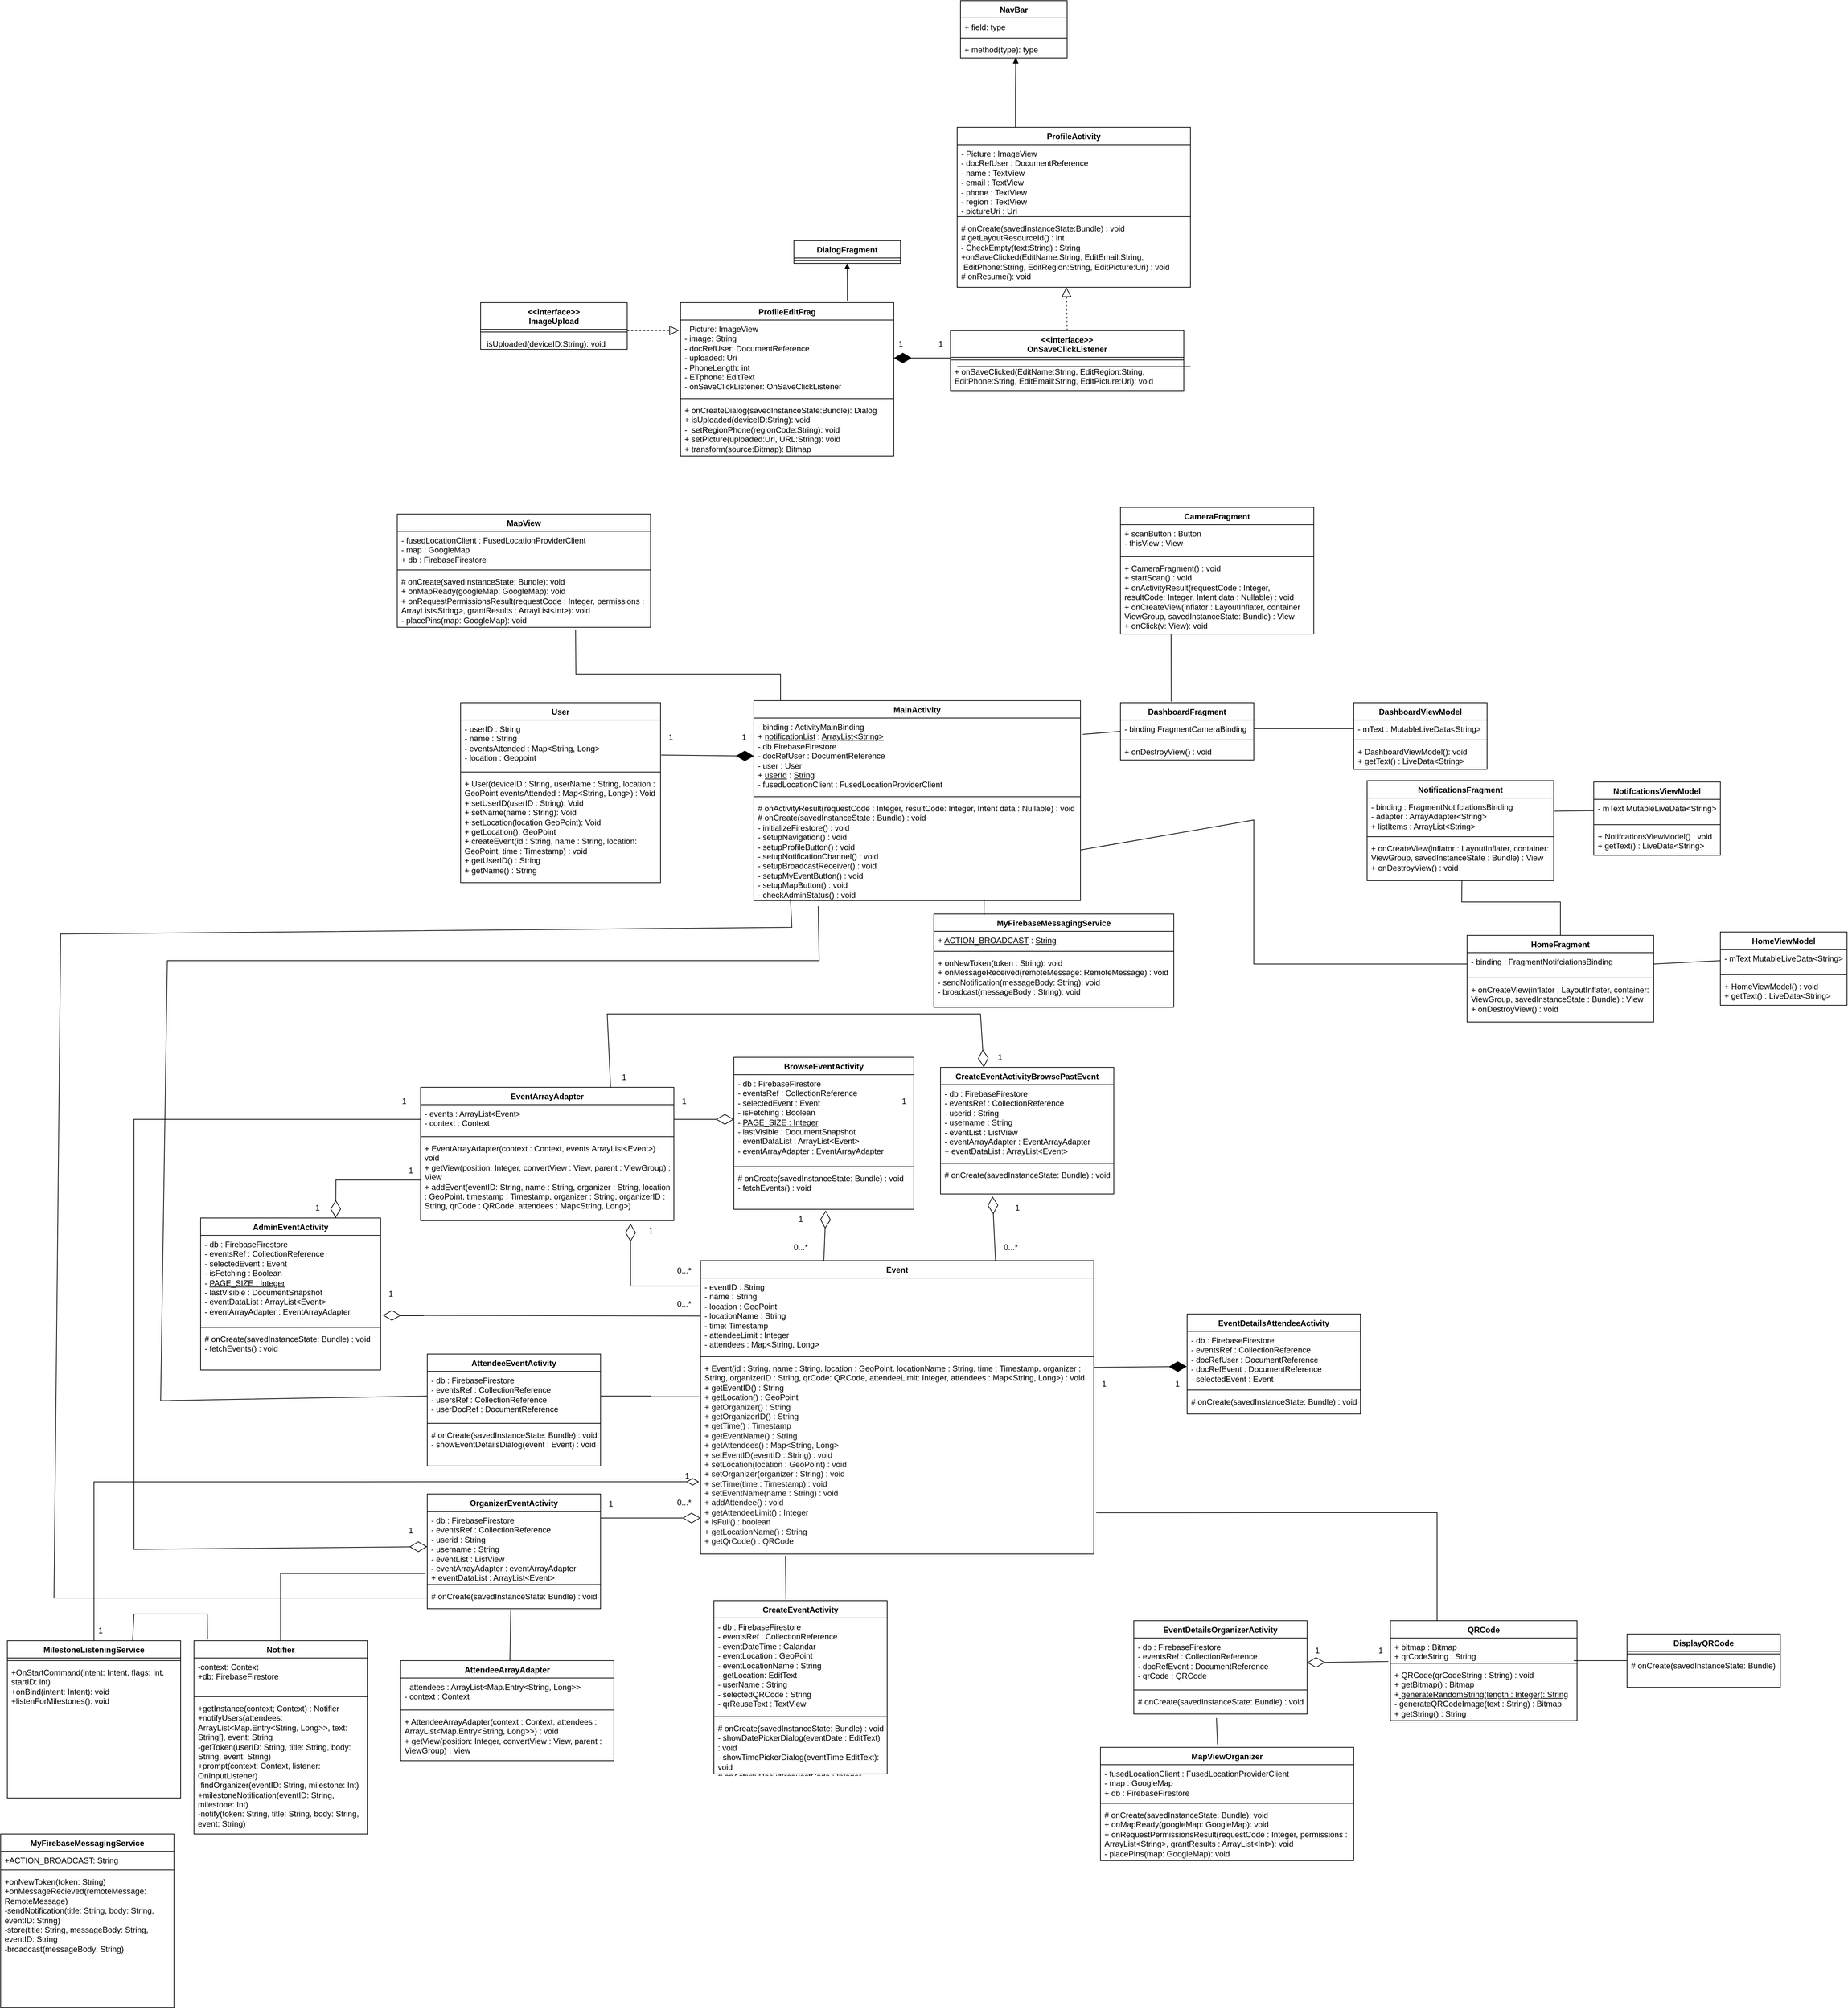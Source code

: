 <mxfile version="23.1.5" type="github">
  <diagram name="Page-1" id="Z-lzmbdiq2k53rzmsFKF">
    <mxGraphModel dx="1685" dy="556" grid="1" gridSize="10" guides="1" tooltips="1" connect="1" arrows="1" fold="1" page="1" pageScale="1" pageWidth="850" pageHeight="1100" math="0" shadow="0">
      <root>
        <mxCell id="0" />
        <mxCell id="1" parent="0" />
        <mxCell id="T5_QETVY6A0K7fRL9qBZ-1" value="MainActivity" style="swimlane;fontStyle=1;align=center;verticalAlign=top;childLayout=stackLayout;horizontal=1;startSize=26;horizontalStack=0;resizeParent=1;resizeParentMax=0;resizeLast=0;collapsible=1;marginBottom=0;whiteSpace=wrap;html=1;" parent="1" vertex="1">
          <mxGeometry x="1090" y="1230" width="490" height="300" as="geometry" />
        </mxCell>
        <mxCell id="T5_QETVY6A0K7fRL9qBZ-2" value="- binding : ActivityMainBinding&lt;br&gt;+&amp;nbsp;&lt;u style=&quot;border-color: var(--border-color);&quot;&gt;notificationList&lt;/u&gt;&amp;nbsp;: &lt;u&gt;ArrayList&amp;lt;String&amp;gt;&lt;br&gt;&lt;/u&gt;- db FirebaseFirestore&lt;br&gt;- docRefUser : DocumentReference&lt;br&gt;- user : User&lt;br&gt;+ &lt;u&gt;userId&lt;/u&gt;&amp;nbsp;: &lt;u&gt;String&lt;/u&gt;&lt;br&gt;- fusedLocationClient : FusedLocationProviderClient" style="text;strokeColor=none;fillColor=none;align=left;verticalAlign=top;spacingLeft=4;spacingRight=4;overflow=hidden;rotatable=0;points=[[0,0.5],[1,0.5]];portConstraint=eastwest;whiteSpace=wrap;html=1;" parent="T5_QETVY6A0K7fRL9qBZ-1" vertex="1">
          <mxGeometry y="26" width="490" height="114" as="geometry" />
        </mxCell>
        <mxCell id="T5_QETVY6A0K7fRL9qBZ-3" value="" style="line;strokeWidth=1;fillColor=none;align=left;verticalAlign=middle;spacingTop=-1;spacingLeft=3;spacingRight=3;rotatable=0;labelPosition=right;points=[];portConstraint=eastwest;strokeColor=inherit;" parent="T5_QETVY6A0K7fRL9qBZ-1" vertex="1">
          <mxGeometry y="140" width="490" height="8" as="geometry" />
        </mxCell>
        <mxCell id="T5_QETVY6A0K7fRL9qBZ-4" value="# onActivityResult(requestCode : Integer, resultCode: Integer, Intent data : Nullable) : void&lt;br&gt;# onCreate(savedInstanceState : Bundle) : void&lt;br&gt;- initializeFirestore() : void&lt;br&gt;- setupNavigation() : void&lt;br&gt;- setupProfileButton() : void&lt;br&gt;- setupNotificationChannel() : void&lt;br&gt;- setupBroadcastReceiver() : void&lt;br&gt;- setupMyEventButton() : void&lt;br&gt;- setupMapButton() : void&lt;br&gt;- checkAdminStatus() : void" style="text;strokeColor=none;fillColor=none;align=left;verticalAlign=top;spacingLeft=4;spacingRight=4;overflow=hidden;rotatable=0;points=[[0,0.5],[1,0.5]];portConstraint=eastwest;whiteSpace=wrap;html=1;" parent="T5_QETVY6A0K7fRL9qBZ-1" vertex="1">
          <mxGeometry y="148" width="490" height="152" as="geometry" />
        </mxCell>
        <mxCell id="T5_QETVY6A0K7fRL9qBZ-5" value="MapView" style="swimlane;fontStyle=1;align=center;verticalAlign=top;childLayout=stackLayout;horizontal=1;startSize=26;horizontalStack=0;resizeParent=1;resizeParentMax=0;resizeLast=0;collapsible=1;marginBottom=0;whiteSpace=wrap;html=1;" parent="1" vertex="1">
          <mxGeometry x="555" y="950" width="380" height="170" as="geometry" />
        </mxCell>
        <mxCell id="T5_QETVY6A0K7fRL9qBZ-6" value="- fusedLocationClient : FusedLocationProviderClient&lt;br&gt;- map : GoogleMap&lt;br&gt;+ db : FirebaseFirestore" style="text;strokeColor=none;fillColor=none;align=left;verticalAlign=top;spacingLeft=4;spacingRight=4;overflow=hidden;rotatable=0;points=[[0,0.5],[1,0.5]];portConstraint=eastwest;whiteSpace=wrap;html=1;" parent="T5_QETVY6A0K7fRL9qBZ-5" vertex="1">
          <mxGeometry y="26" width="380" height="54" as="geometry" />
        </mxCell>
        <mxCell id="T5_QETVY6A0K7fRL9qBZ-7" value="" style="line;strokeWidth=1;fillColor=none;align=left;verticalAlign=middle;spacingTop=-1;spacingLeft=3;spacingRight=3;rotatable=0;labelPosition=right;points=[];portConstraint=eastwest;strokeColor=inherit;" parent="T5_QETVY6A0K7fRL9qBZ-5" vertex="1">
          <mxGeometry y="80" width="380" height="8" as="geometry" />
        </mxCell>
        <mxCell id="T5_QETVY6A0K7fRL9qBZ-8" value="# onCreate(savedInstanceState: Bundle): void&lt;br&gt;+ onMapReady(googleMap: GoogleMap): void&lt;br&gt;+&amp;nbsp;onRequestPermissionsResult(requestCode : Integer, permissions : ArrayList&amp;lt;String&amp;gt;, grantResults : ArrayList&amp;lt;Int&amp;gt;): void&lt;br&gt;- placePins(map: GoogleMap): void" style="text;strokeColor=none;fillColor=none;align=left;verticalAlign=top;spacingLeft=4;spacingRight=4;overflow=hidden;rotatable=0;points=[[0,0.5],[1,0.5]];portConstraint=eastwest;whiteSpace=wrap;html=1;" parent="T5_QETVY6A0K7fRL9qBZ-5" vertex="1">
          <mxGeometry y="88" width="380" height="82" as="geometry" />
        </mxCell>
        <mxCell id="T5_QETVY6A0K7fRL9qBZ-9" value="MapViewOrganizer" style="swimlane;fontStyle=1;align=center;verticalAlign=top;childLayout=stackLayout;horizontal=1;startSize=26;horizontalStack=0;resizeParent=1;resizeParentMax=0;resizeLast=0;collapsible=1;marginBottom=0;whiteSpace=wrap;html=1;" parent="1" vertex="1">
          <mxGeometry x="1610" y="2800" width="380" height="170" as="geometry" />
        </mxCell>
        <mxCell id="T5_QETVY6A0K7fRL9qBZ-10" value="- fusedLocationClient : FusedLocationProviderClient&lt;br&gt;- map : GoogleMap&lt;br&gt;+ db : FirebaseFirestore" style="text;strokeColor=none;fillColor=none;align=left;verticalAlign=top;spacingLeft=4;spacingRight=4;overflow=hidden;rotatable=0;points=[[0,0.5],[1,0.5]];portConstraint=eastwest;whiteSpace=wrap;html=1;" parent="T5_QETVY6A0K7fRL9qBZ-9" vertex="1">
          <mxGeometry y="26" width="380" height="54" as="geometry" />
        </mxCell>
        <mxCell id="T5_QETVY6A0K7fRL9qBZ-11" value="" style="line;strokeWidth=1;fillColor=none;align=left;verticalAlign=middle;spacingTop=-1;spacingLeft=3;spacingRight=3;rotatable=0;labelPosition=right;points=[];portConstraint=eastwest;strokeColor=inherit;" parent="T5_QETVY6A0K7fRL9qBZ-9" vertex="1">
          <mxGeometry y="80" width="380" height="8" as="geometry" />
        </mxCell>
        <mxCell id="T5_QETVY6A0K7fRL9qBZ-12" value="# onCreate(savedInstanceState: Bundle): void&lt;br&gt;+ onMapReady(googleMap: GoogleMap): void&lt;br&gt;+&amp;nbsp;onRequestPermissionsResult(requestCode : Integer, permissions : ArrayList&amp;lt;String&amp;gt;, grantResults : ArrayList&amp;lt;Int&amp;gt;): void&lt;br&gt;- placePins(map: GoogleMap): void" style="text;strokeColor=none;fillColor=none;align=left;verticalAlign=top;spacingLeft=4;spacingRight=4;overflow=hidden;rotatable=0;points=[[0,0.5],[1,0.5]];portConstraint=eastwest;whiteSpace=wrap;html=1;" parent="T5_QETVY6A0K7fRL9qBZ-9" vertex="1">
          <mxGeometry y="88" width="380" height="82" as="geometry" />
        </mxCell>
        <mxCell id="T5_QETVY6A0K7fRL9qBZ-13" value="MyFirebaseMessagingService" style="swimlane;fontStyle=1;align=center;verticalAlign=top;childLayout=stackLayout;horizontal=1;startSize=26;horizontalStack=0;resizeParent=1;resizeParentMax=0;resizeLast=0;collapsible=1;marginBottom=0;whiteSpace=wrap;html=1;" parent="1" vertex="1">
          <mxGeometry x="1360" y="1550" width="360" height="140" as="geometry" />
        </mxCell>
        <mxCell id="T5_QETVY6A0K7fRL9qBZ-14" value="+ &lt;u&gt;ACTION_BROADCAST&lt;/u&gt;&amp;nbsp;: &lt;u&gt;String&lt;/u&gt;" style="text;strokeColor=none;fillColor=none;align=left;verticalAlign=top;spacingLeft=4;spacingRight=4;overflow=hidden;rotatable=0;points=[[0,0.5],[1,0.5]];portConstraint=eastwest;whiteSpace=wrap;html=1;" parent="T5_QETVY6A0K7fRL9qBZ-13" vertex="1">
          <mxGeometry y="26" width="360" height="26" as="geometry" />
        </mxCell>
        <mxCell id="T5_QETVY6A0K7fRL9qBZ-15" value="" style="line;strokeWidth=1;fillColor=none;align=left;verticalAlign=middle;spacingTop=-1;spacingLeft=3;spacingRight=3;rotatable=0;labelPosition=right;points=[];portConstraint=eastwest;strokeColor=inherit;" parent="T5_QETVY6A0K7fRL9qBZ-13" vertex="1">
          <mxGeometry y="52" width="360" height="8" as="geometry" />
        </mxCell>
        <mxCell id="T5_QETVY6A0K7fRL9qBZ-16" value="+ onNewToken(token : String): void&lt;br&gt;+ onMessageReceived(remoteMessage: RemoteMessage) : void&lt;br&gt;- sendNotification(messageBody: String): void&lt;br&gt;- broadcast(messageBody : String): void" style="text;strokeColor=none;fillColor=none;align=left;verticalAlign=top;spacingLeft=4;spacingRight=4;overflow=hidden;rotatable=0;points=[[0,0.5],[1,0.5]];portConstraint=eastwest;whiteSpace=wrap;html=1;" parent="T5_QETVY6A0K7fRL9qBZ-13" vertex="1">
          <mxGeometry y="60" width="360" height="80" as="geometry" />
        </mxCell>
        <mxCell id="T5_QETVY6A0K7fRL9qBZ-17" value="DisplayQRCode" style="swimlane;fontStyle=1;align=center;verticalAlign=top;childLayout=stackLayout;horizontal=1;startSize=26;horizontalStack=0;resizeParent=1;resizeParentMax=0;resizeLast=0;collapsible=1;marginBottom=0;whiteSpace=wrap;html=1;" parent="1" vertex="1">
          <mxGeometry x="2400" y="2630" width="230" height="80" as="geometry" />
        </mxCell>
        <mxCell id="T5_QETVY6A0K7fRL9qBZ-18" value="" style="line;strokeWidth=1;fillColor=none;align=left;verticalAlign=middle;spacingTop=-1;spacingLeft=3;spacingRight=3;rotatable=0;labelPosition=right;points=[];portConstraint=eastwest;strokeColor=inherit;" parent="T5_QETVY6A0K7fRL9qBZ-17" vertex="1">
          <mxGeometry y="26" width="230" height="8" as="geometry" />
        </mxCell>
        <mxCell id="T5_QETVY6A0K7fRL9qBZ-19" value="# onCreate(savedInstanceState: Bundle)" style="text;strokeColor=none;fillColor=none;align=left;verticalAlign=top;spacingLeft=4;spacingRight=4;overflow=hidden;rotatable=0;points=[[0,0.5],[1,0.5]];portConstraint=eastwest;whiteSpace=wrap;html=1;" parent="T5_QETVY6A0K7fRL9qBZ-17" vertex="1">
          <mxGeometry y="34" width="230" height="46" as="geometry" />
        </mxCell>
        <mxCell id="T5_QETVY6A0K7fRL9qBZ-20" value="CameraFragment" style="swimlane;fontStyle=1;align=center;verticalAlign=top;childLayout=stackLayout;horizontal=1;startSize=26;horizontalStack=0;resizeParent=1;resizeParentMax=0;resizeLast=0;collapsible=1;marginBottom=0;whiteSpace=wrap;html=1;" parent="1" vertex="1">
          <mxGeometry x="1640" y="940" width="290" height="190" as="geometry" />
        </mxCell>
        <mxCell id="T5_QETVY6A0K7fRL9qBZ-21" value="+ scanButton : Button&lt;br&gt;- thisView : View" style="text;strokeColor=none;fillColor=none;align=left;verticalAlign=top;spacingLeft=4;spacingRight=4;overflow=hidden;rotatable=0;points=[[0,0.5],[1,0.5]];portConstraint=eastwest;whiteSpace=wrap;html=1;" parent="T5_QETVY6A0K7fRL9qBZ-20" vertex="1">
          <mxGeometry y="26" width="290" height="44" as="geometry" />
        </mxCell>
        <mxCell id="T5_QETVY6A0K7fRL9qBZ-22" value="" style="line;strokeWidth=1;fillColor=none;align=left;verticalAlign=middle;spacingTop=-1;spacingLeft=3;spacingRight=3;rotatable=0;labelPosition=right;points=[];portConstraint=eastwest;strokeColor=inherit;" parent="T5_QETVY6A0K7fRL9qBZ-20" vertex="1">
          <mxGeometry y="70" width="290" height="8" as="geometry" />
        </mxCell>
        <mxCell id="T5_QETVY6A0K7fRL9qBZ-23" value="+ CameraFragment() : void&lt;br&gt;+ startScan() : void&lt;br&gt;+ onActivityResult(requestCode : Integer, resultCode: Integer, Intent data : Nullable) : void&lt;br&gt;+ onCreateView(inflator : LayoutInflater, container ViewGroup, savedInstanceState: Bundle) : View&lt;br&gt;+ onClick(v: View): void" style="text;strokeColor=none;fillColor=none;align=left;verticalAlign=top;spacingLeft=4;spacingRight=4;overflow=hidden;rotatable=0;points=[[0,0.5],[1,0.5]];portConstraint=eastwest;whiteSpace=wrap;html=1;" parent="T5_QETVY6A0K7fRL9qBZ-20" vertex="1">
          <mxGeometry y="78" width="290" height="112" as="geometry" />
        </mxCell>
        <mxCell id="T5_QETVY6A0K7fRL9qBZ-24" value="AttendeeArrayAdapter" style="swimlane;fontStyle=1;align=center;verticalAlign=top;childLayout=stackLayout;horizontal=1;startSize=26;horizontalStack=0;resizeParent=1;resizeParentMax=0;resizeLast=0;collapsible=1;marginBottom=0;whiteSpace=wrap;html=1;" parent="1" vertex="1">
          <mxGeometry x="560" y="2670" width="320" height="150" as="geometry" />
        </mxCell>
        <mxCell id="T5_QETVY6A0K7fRL9qBZ-25" value="- attendees : ArrayList&amp;lt;Map.Entry&amp;lt;String, Long&amp;gt;&amp;gt;&lt;br&gt;- context : Context" style="text;strokeColor=none;fillColor=none;align=left;verticalAlign=top;spacingLeft=4;spacingRight=4;overflow=hidden;rotatable=0;points=[[0,0.5],[1,0.5]];portConstraint=eastwest;whiteSpace=wrap;html=1;" parent="T5_QETVY6A0K7fRL9qBZ-24" vertex="1">
          <mxGeometry y="26" width="320" height="44" as="geometry" />
        </mxCell>
        <mxCell id="T5_QETVY6A0K7fRL9qBZ-26" value="" style="line;strokeWidth=1;fillColor=none;align=left;verticalAlign=middle;spacingTop=-1;spacingLeft=3;spacingRight=3;rotatable=0;labelPosition=right;points=[];portConstraint=eastwest;strokeColor=inherit;" parent="T5_QETVY6A0K7fRL9qBZ-24" vertex="1">
          <mxGeometry y="70" width="320" height="8" as="geometry" />
        </mxCell>
        <mxCell id="T5_QETVY6A0K7fRL9qBZ-27" value="+ AttendeeArrayAdapter(context : Context, attendees : ArrayList&amp;lt;Map.Entry&amp;lt;String, Long&amp;gt;&amp;gt;) : void&lt;br&gt;+ getView(position: Integer, convertView : View, parent : ViewGroup) : View" style="text;strokeColor=none;fillColor=none;align=left;verticalAlign=top;spacingLeft=4;spacingRight=4;overflow=hidden;rotatable=0;points=[[0,0.5],[1,0.5]];portConstraint=eastwest;whiteSpace=wrap;html=1;" parent="T5_QETVY6A0K7fRL9qBZ-24" vertex="1">
          <mxGeometry y="78" width="320" height="72" as="geometry" />
        </mxCell>
        <mxCell id="T5_QETVY6A0K7fRL9qBZ-28" value="EventArrayAdapter" style="swimlane;fontStyle=1;align=center;verticalAlign=top;childLayout=stackLayout;horizontal=1;startSize=26;horizontalStack=0;resizeParent=1;resizeParentMax=0;resizeLast=0;collapsible=1;marginBottom=0;whiteSpace=wrap;html=1;" parent="1" vertex="1">
          <mxGeometry x="590" y="1810" width="380" height="200" as="geometry" />
        </mxCell>
        <mxCell id="T5_QETVY6A0K7fRL9qBZ-29" value="- events : ArrayList&amp;lt;Event&amp;gt;&lt;br&gt;- context : Context" style="text;strokeColor=none;fillColor=none;align=left;verticalAlign=top;spacingLeft=4;spacingRight=4;overflow=hidden;rotatable=0;points=[[0,0.5],[1,0.5]];portConstraint=eastwest;whiteSpace=wrap;html=1;" parent="T5_QETVY6A0K7fRL9qBZ-28" vertex="1">
          <mxGeometry y="26" width="380" height="44" as="geometry" />
        </mxCell>
        <mxCell id="T5_QETVY6A0K7fRL9qBZ-30" value="" style="line;strokeWidth=1;fillColor=none;align=left;verticalAlign=middle;spacingTop=-1;spacingLeft=3;spacingRight=3;rotatable=0;labelPosition=right;points=[];portConstraint=eastwest;strokeColor=inherit;" parent="T5_QETVY6A0K7fRL9qBZ-28" vertex="1">
          <mxGeometry y="70" width="380" height="8" as="geometry" />
        </mxCell>
        <mxCell id="T5_QETVY6A0K7fRL9qBZ-31" value="+ EventArrayAdapter(context : Context, events ArrayList&amp;lt;Event&amp;gt;) : void&amp;nbsp;&lt;br&gt;+ getView(position: Integer, convertView : View, parent : ViewGroup) : View&lt;br&gt;+ addEvent(eventID: String, name : String, organizer : String, location : GeoPoint, timestamp : Timestamp, organizer : String, organizerID : String, qrCode : QRCode, attendees : Map&amp;lt;String, Long&amp;gt;)" style="text;strokeColor=none;fillColor=none;align=left;verticalAlign=top;spacingLeft=4;spacingRight=4;overflow=hidden;rotatable=0;points=[[0,0.5],[1,0.5]];portConstraint=eastwest;whiteSpace=wrap;html=1;" parent="T5_QETVY6A0K7fRL9qBZ-28" vertex="1">
          <mxGeometry y="78" width="380" height="122" as="geometry" />
        </mxCell>
        <mxCell id="T5_QETVY6A0K7fRL9qBZ-32" value="QRCode" style="swimlane;fontStyle=1;align=center;verticalAlign=top;childLayout=stackLayout;horizontal=1;startSize=26;horizontalStack=0;resizeParent=1;resizeParentMax=0;resizeLast=0;collapsible=1;marginBottom=0;whiteSpace=wrap;html=1;" parent="1" vertex="1">
          <mxGeometry x="2045" y="2610" width="280" height="150" as="geometry" />
        </mxCell>
        <mxCell id="T5_QETVY6A0K7fRL9qBZ-33" value="+ bitmap : Bitmap&lt;br&gt;+ qrCodeString : String" style="text;strokeColor=none;fillColor=none;align=left;verticalAlign=top;spacingLeft=4;spacingRight=4;overflow=hidden;rotatable=0;points=[[0,0.5],[1,0.5]];portConstraint=eastwest;whiteSpace=wrap;html=1;" parent="T5_QETVY6A0K7fRL9qBZ-32" vertex="1">
          <mxGeometry y="26" width="280" height="34" as="geometry" />
        </mxCell>
        <mxCell id="T5_QETVY6A0K7fRL9qBZ-34" value="" style="line;strokeWidth=1;fillColor=none;align=left;verticalAlign=middle;spacingTop=-1;spacingLeft=3;spacingRight=3;rotatable=0;labelPosition=right;points=[];portConstraint=eastwest;strokeColor=inherit;" parent="T5_QETVY6A0K7fRL9qBZ-32" vertex="1">
          <mxGeometry y="60" width="280" height="8" as="geometry" />
        </mxCell>
        <mxCell id="T5_QETVY6A0K7fRL9qBZ-35" value="+ QRCode(qrCodeString : String) : void&lt;br&gt;+ getBitmap() : Bitmap&lt;br&gt;+&lt;u&gt; generateRandomString(length : Integer): String&lt;/u&gt;&lt;br&gt;- generateQRCodeImage(text : String) : Bitmap&lt;br&gt;+ getString() : String" style="text;strokeColor=none;fillColor=none;align=left;verticalAlign=top;spacingLeft=4;spacingRight=4;overflow=hidden;rotatable=0;points=[[0,0.5],[1,0.5]];portConstraint=eastwest;whiteSpace=wrap;html=1;" parent="T5_QETVY6A0K7fRL9qBZ-32" vertex="1">
          <mxGeometry y="68" width="280" height="82" as="geometry" />
        </mxCell>
        <mxCell id="T5_QETVY6A0K7fRL9qBZ-36" value="User" style="swimlane;fontStyle=1;align=center;verticalAlign=top;childLayout=stackLayout;horizontal=1;startSize=26;horizontalStack=0;resizeParent=1;resizeParentMax=0;resizeLast=0;collapsible=1;marginBottom=0;whiteSpace=wrap;html=1;" parent="1" vertex="1">
          <mxGeometry x="650" y="1233" width="300" height="270" as="geometry" />
        </mxCell>
        <mxCell id="T5_QETVY6A0K7fRL9qBZ-37" value="- userID : String&lt;br&gt;- name : String&lt;br&gt;- eventsAttended : Map&amp;lt;String, Long&amp;gt;&lt;br&gt;- location : Geopoint" style="text;strokeColor=none;fillColor=none;align=left;verticalAlign=top;spacingLeft=4;spacingRight=4;overflow=hidden;rotatable=0;points=[[0,0.5],[1,0.5]];portConstraint=eastwest;whiteSpace=wrap;html=1;" parent="T5_QETVY6A0K7fRL9qBZ-36" vertex="1">
          <mxGeometry y="26" width="300" height="74" as="geometry" />
        </mxCell>
        <mxCell id="T5_QETVY6A0K7fRL9qBZ-38" value="" style="line;strokeWidth=1;fillColor=none;align=left;verticalAlign=middle;spacingTop=-1;spacingLeft=3;spacingRight=3;rotatable=0;labelPosition=right;points=[];portConstraint=eastwest;strokeColor=inherit;" parent="T5_QETVY6A0K7fRL9qBZ-36" vertex="1">
          <mxGeometry y="100" width="300" height="8" as="geometry" />
        </mxCell>
        <mxCell id="T5_QETVY6A0K7fRL9qBZ-39" value="+ User(deviceID : String, userName : String, location : GeoPoint eventsAttended : Map&amp;lt;String, Long&amp;gt;) : Void&lt;br&gt;+ setUserID(userID : String): Void&lt;br&gt;+ setName(name : String): Void&lt;br&gt;+ setLocation(location GeoPoint): Void&lt;br&gt;+ getLocation(): GeoPoint&lt;br&gt;+ createEvent(id : String, name : String, location: GeoPoint, time : Timestamp) : void&lt;br&gt;+ getUserID() : String&lt;br&gt;+ getName() : String" style="text;strokeColor=none;fillColor=none;align=left;verticalAlign=top;spacingLeft=4;spacingRight=4;overflow=hidden;rotatable=0;points=[[0,0.5],[1,0.5]];portConstraint=eastwest;whiteSpace=wrap;html=1;" parent="T5_QETVY6A0K7fRL9qBZ-36" vertex="1">
          <mxGeometry y="108" width="300" height="162" as="geometry" />
        </mxCell>
        <mxCell id="T5_QETVY6A0K7fRL9qBZ-40" value="DashboardFragment" style="swimlane;fontStyle=1;align=center;verticalAlign=top;childLayout=stackLayout;horizontal=1;startSize=26;horizontalStack=0;resizeParent=1;resizeParentMax=0;resizeLast=0;collapsible=1;marginBottom=0;whiteSpace=wrap;html=1;" parent="1" vertex="1">
          <mxGeometry x="1640" y="1233" width="200" height="86" as="geometry" />
        </mxCell>
        <mxCell id="T5_QETVY6A0K7fRL9qBZ-41" value="- binding FragmentCameraBinding" style="text;strokeColor=none;fillColor=none;align=left;verticalAlign=top;spacingLeft=4;spacingRight=4;overflow=hidden;rotatable=0;points=[[0,0.5],[1,0.5]];portConstraint=eastwest;whiteSpace=wrap;html=1;" parent="T5_QETVY6A0K7fRL9qBZ-40" vertex="1">
          <mxGeometry y="26" width="200" height="26" as="geometry" />
        </mxCell>
        <mxCell id="T5_QETVY6A0K7fRL9qBZ-42" value="" style="line;strokeWidth=1;fillColor=none;align=left;verticalAlign=middle;spacingTop=-1;spacingLeft=3;spacingRight=3;rotatable=0;labelPosition=right;points=[];portConstraint=eastwest;strokeColor=inherit;" parent="T5_QETVY6A0K7fRL9qBZ-40" vertex="1">
          <mxGeometry y="52" width="200" height="8" as="geometry" />
        </mxCell>
        <mxCell id="T5_QETVY6A0K7fRL9qBZ-43" value="+ onDestroyView() : void" style="text;strokeColor=none;fillColor=none;align=left;verticalAlign=top;spacingLeft=4;spacingRight=4;overflow=hidden;rotatable=0;points=[[0,0.5],[1,0.5]];portConstraint=eastwest;whiteSpace=wrap;html=1;" parent="T5_QETVY6A0K7fRL9qBZ-40" vertex="1">
          <mxGeometry y="60" width="200" height="26" as="geometry" />
        </mxCell>
        <mxCell id="T5_QETVY6A0K7fRL9qBZ-44" value="DashboardViewModel" style="swimlane;fontStyle=1;align=center;verticalAlign=top;childLayout=stackLayout;horizontal=1;startSize=26;horizontalStack=0;resizeParent=1;resizeParentMax=0;resizeLast=0;collapsible=1;marginBottom=0;whiteSpace=wrap;html=1;" parent="1" vertex="1">
          <mxGeometry x="1990" y="1233" width="200" height="100" as="geometry" />
        </mxCell>
        <mxCell id="T5_QETVY6A0K7fRL9qBZ-45" value="- mText : MutableLiveData&amp;lt;String&amp;gt;" style="text;strokeColor=none;fillColor=none;align=left;verticalAlign=top;spacingLeft=4;spacingRight=4;overflow=hidden;rotatable=0;points=[[0,0.5],[1,0.5]];portConstraint=eastwest;whiteSpace=wrap;html=1;" parent="T5_QETVY6A0K7fRL9qBZ-44" vertex="1">
          <mxGeometry y="26" width="200" height="26" as="geometry" />
        </mxCell>
        <mxCell id="T5_QETVY6A0K7fRL9qBZ-46" value="" style="line;strokeWidth=1;fillColor=none;align=left;verticalAlign=middle;spacingTop=-1;spacingLeft=3;spacingRight=3;rotatable=0;labelPosition=right;points=[];portConstraint=eastwest;strokeColor=inherit;" parent="T5_QETVY6A0K7fRL9qBZ-44" vertex="1">
          <mxGeometry y="52" width="200" height="8" as="geometry" />
        </mxCell>
        <mxCell id="T5_QETVY6A0K7fRL9qBZ-47" value="+ DashboardViewModel(): void&lt;br&gt;+ getText() : LiveData&amp;lt;String&amp;gt;&amp;nbsp;" style="text;strokeColor=none;fillColor=none;align=left;verticalAlign=top;spacingLeft=4;spacingRight=4;overflow=hidden;rotatable=0;points=[[0,0.5],[1,0.5]];portConstraint=eastwest;whiteSpace=wrap;html=1;" parent="T5_QETVY6A0K7fRL9qBZ-44" vertex="1">
          <mxGeometry y="60" width="200" height="40" as="geometry" />
        </mxCell>
        <mxCell id="T5_QETVY6A0K7fRL9qBZ-48" value="AttendeeEventActivity" style="swimlane;fontStyle=1;align=center;verticalAlign=top;childLayout=stackLayout;horizontal=1;startSize=26;horizontalStack=0;resizeParent=1;resizeParentMax=0;resizeLast=0;collapsible=1;marginBottom=0;whiteSpace=wrap;html=1;" parent="1" vertex="1">
          <mxGeometry x="600" y="2210" width="260" height="168" as="geometry" />
        </mxCell>
        <mxCell id="T5_QETVY6A0K7fRL9qBZ-49" value="- db : FirebaseFirestore&lt;br&gt;- eventsRef : CollectionReference&lt;br&gt;- usersRef : CollectionReference&lt;br&gt;- userDocRef : DocumentReference" style="text;strokeColor=none;fillColor=none;align=left;verticalAlign=top;spacingLeft=4;spacingRight=4;overflow=hidden;rotatable=0;points=[[0,0.5],[1,0.5]];portConstraint=eastwest;whiteSpace=wrap;html=1;" parent="T5_QETVY6A0K7fRL9qBZ-48" vertex="1">
          <mxGeometry y="26" width="260" height="74" as="geometry" />
        </mxCell>
        <mxCell id="T5_QETVY6A0K7fRL9qBZ-50" value="" style="line;strokeWidth=1;fillColor=none;align=left;verticalAlign=middle;spacingTop=-1;spacingLeft=3;spacingRight=3;rotatable=0;labelPosition=right;points=[];portConstraint=eastwest;strokeColor=inherit;" parent="T5_QETVY6A0K7fRL9qBZ-48" vertex="1">
          <mxGeometry y="100" width="260" height="8" as="geometry" />
        </mxCell>
        <mxCell id="T5_QETVY6A0K7fRL9qBZ-51" value="# onCreate(savedInstanceState: Bundle) : void&lt;br&gt;- showEventDetailsDialog(event : Event) : void" style="text;strokeColor=none;fillColor=none;align=left;verticalAlign=top;spacingLeft=4;spacingRight=4;overflow=hidden;rotatable=0;points=[[0,0.5],[1,0.5]];portConstraint=eastwest;whiteSpace=wrap;html=1;" parent="T5_QETVY6A0K7fRL9qBZ-48" vertex="1">
          <mxGeometry y="108" width="260" height="60" as="geometry" />
        </mxCell>
        <mxCell id="T5_QETVY6A0K7fRL9qBZ-52" value="BrowseEventActivity" style="swimlane;fontStyle=1;align=center;verticalAlign=top;childLayout=stackLayout;horizontal=1;startSize=26;horizontalStack=0;resizeParent=1;resizeParentMax=0;resizeLast=0;collapsible=1;marginBottom=0;whiteSpace=wrap;html=1;" parent="1" vertex="1">
          <mxGeometry x="1060" y="1765" width="270" height="228" as="geometry" />
        </mxCell>
        <mxCell id="T5_QETVY6A0K7fRL9qBZ-53" value="- db : FirebaseFirestore&lt;br&gt;- eventsRef : CollectionReference&lt;br&gt;- selectedEvent : Event&lt;br&gt;- isFetching : Boolean&lt;br&gt;- &lt;u&gt;PAGE_SIZE : Integer&lt;br&gt;&lt;/u&gt;- lastVisible : DocumentSnapshot&lt;br&gt;- eventDataList : ArrayList&amp;lt;Event&amp;gt;&lt;br&gt;- eventArrayAdapter : EventArrayAdapter" style="text;strokeColor=none;fillColor=none;align=left;verticalAlign=top;spacingLeft=4;spacingRight=4;overflow=hidden;rotatable=0;points=[[0,0.5],[1,0.5]];portConstraint=eastwest;whiteSpace=wrap;html=1;" parent="T5_QETVY6A0K7fRL9qBZ-52" vertex="1">
          <mxGeometry y="26" width="270" height="134" as="geometry" />
        </mxCell>
        <mxCell id="T5_QETVY6A0K7fRL9qBZ-54" value="" style="line;strokeWidth=1;fillColor=none;align=left;verticalAlign=middle;spacingTop=-1;spacingLeft=3;spacingRight=3;rotatable=0;labelPosition=right;points=[];portConstraint=eastwest;strokeColor=inherit;" parent="T5_QETVY6A0K7fRL9qBZ-52" vertex="1">
          <mxGeometry y="160" width="270" height="8" as="geometry" />
        </mxCell>
        <mxCell id="T5_QETVY6A0K7fRL9qBZ-55" value="# onCreate(savedInstanceState: Bundle) : void&lt;br&gt;- fetchEvents() : void" style="text;strokeColor=none;fillColor=none;align=left;verticalAlign=top;spacingLeft=4;spacingRight=4;overflow=hidden;rotatable=0;points=[[0,0.5],[1,0.5]];portConstraint=eastwest;whiteSpace=wrap;html=1;" parent="T5_QETVY6A0K7fRL9qBZ-52" vertex="1">
          <mxGeometry y="168" width="270" height="60" as="geometry" />
        </mxCell>
        <mxCell id="T5_QETVY6A0K7fRL9qBZ-56" value="EventDetailsAttendeeActivity" style="swimlane;fontStyle=1;align=center;verticalAlign=top;childLayout=stackLayout;horizontal=1;startSize=26;horizontalStack=0;resizeParent=1;resizeParentMax=0;resizeLast=0;collapsible=1;marginBottom=0;whiteSpace=wrap;html=1;" parent="1" vertex="1">
          <mxGeometry x="1740" y="2150" width="260" height="150" as="geometry" />
        </mxCell>
        <mxCell id="T5_QETVY6A0K7fRL9qBZ-57" value="- db : FirebaseFirestore&lt;br&gt;- eventsRef : CollectionReference&lt;br&gt;- docRefUser : DocumentReference&lt;br&gt;- docRefEvent : DocumentReference&lt;br&gt;- selectedEvent : Event" style="text;strokeColor=none;fillColor=none;align=left;verticalAlign=top;spacingLeft=4;spacingRight=4;overflow=hidden;rotatable=0;points=[[0,0.5],[1,0.5]];portConstraint=eastwest;whiteSpace=wrap;html=1;" parent="T5_QETVY6A0K7fRL9qBZ-56" vertex="1">
          <mxGeometry y="26" width="260" height="84" as="geometry" />
        </mxCell>
        <mxCell id="T5_QETVY6A0K7fRL9qBZ-58" value="" style="line;strokeWidth=1;fillColor=none;align=left;verticalAlign=middle;spacingTop=-1;spacingLeft=3;spacingRight=3;rotatable=0;labelPosition=right;points=[];portConstraint=eastwest;strokeColor=inherit;" parent="T5_QETVY6A0K7fRL9qBZ-56" vertex="1">
          <mxGeometry y="110" width="260" height="8" as="geometry" />
        </mxCell>
        <mxCell id="T5_QETVY6A0K7fRL9qBZ-59" value="# onCreate(savedInstanceState: Bundle) : void&lt;br&gt;" style="text;strokeColor=none;fillColor=none;align=left;verticalAlign=top;spacingLeft=4;spacingRight=4;overflow=hidden;rotatable=0;points=[[0,0.5],[1,0.5]];portConstraint=eastwest;whiteSpace=wrap;html=1;" parent="T5_QETVY6A0K7fRL9qBZ-56" vertex="1">
          <mxGeometry y="118" width="260" height="32" as="geometry" />
        </mxCell>
        <mxCell id="T5_QETVY6A0K7fRL9qBZ-60" value="EventDetailsOrganizerActivity" style="swimlane;fontStyle=1;align=center;verticalAlign=top;childLayout=stackLayout;horizontal=1;startSize=26;horizontalStack=0;resizeParent=1;resizeParentMax=0;resizeLast=0;collapsible=1;marginBottom=0;whiteSpace=wrap;html=1;" parent="1" vertex="1">
          <mxGeometry x="1660" y="2610" width="260" height="140" as="geometry" />
        </mxCell>
        <mxCell id="T5_QETVY6A0K7fRL9qBZ-61" value="- db : FirebaseFirestore&lt;br&gt;- eventsRef : CollectionReference&lt;br&gt;- docRefEvent : DocumentReference&lt;br&gt;- qrCode : QRCode" style="text;strokeColor=none;fillColor=none;align=left;verticalAlign=top;spacingLeft=4;spacingRight=4;overflow=hidden;rotatable=0;points=[[0,0.5],[1,0.5]];portConstraint=eastwest;whiteSpace=wrap;html=1;" parent="T5_QETVY6A0K7fRL9qBZ-60" vertex="1">
          <mxGeometry y="26" width="260" height="74" as="geometry" />
        </mxCell>
        <mxCell id="T5_QETVY6A0K7fRL9qBZ-62" value="" style="line;strokeWidth=1;fillColor=none;align=left;verticalAlign=middle;spacingTop=-1;spacingLeft=3;spacingRight=3;rotatable=0;labelPosition=right;points=[];portConstraint=eastwest;strokeColor=inherit;" parent="T5_QETVY6A0K7fRL9qBZ-60" vertex="1">
          <mxGeometry y="100" width="260" height="8" as="geometry" />
        </mxCell>
        <mxCell id="T5_QETVY6A0K7fRL9qBZ-63" value="# onCreate(savedInstanceState: Bundle) : void&lt;br&gt;" style="text;strokeColor=none;fillColor=none;align=left;verticalAlign=top;spacingLeft=4;spacingRight=4;overflow=hidden;rotatable=0;points=[[0,0.5],[1,0.5]];portConstraint=eastwest;whiteSpace=wrap;html=1;" parent="T5_QETVY6A0K7fRL9qBZ-60" vertex="1">
          <mxGeometry y="108" width="260" height="32" as="geometry" />
        </mxCell>
        <mxCell id="T5_QETVY6A0K7fRL9qBZ-64" value="OrganizerEventActivity" style="swimlane;fontStyle=1;align=center;verticalAlign=top;childLayout=stackLayout;horizontal=1;startSize=26;horizontalStack=0;resizeParent=1;resizeParentMax=0;resizeLast=0;collapsible=1;marginBottom=0;whiteSpace=wrap;html=1;" parent="1" vertex="1">
          <mxGeometry x="600" y="2420" width="260" height="172" as="geometry" />
        </mxCell>
        <mxCell id="T5_QETVY6A0K7fRL9qBZ-65" value="- db : FirebaseFirestore&lt;br&gt;- eventsRef : CollectionReference&lt;br&gt;- userid : String&lt;br&gt;- username : String&lt;br&gt;- eventList : ListView&lt;br&gt;- eventArrayAdapter : eventArrayAdapter&lt;br&gt;+ eventDataList : ArrayList&amp;lt;Event&amp;gt;" style="text;strokeColor=none;fillColor=none;align=left;verticalAlign=top;spacingLeft=4;spacingRight=4;overflow=hidden;rotatable=0;points=[[0,0.5],[1,0.5]];portConstraint=eastwest;whiteSpace=wrap;html=1;" parent="T5_QETVY6A0K7fRL9qBZ-64" vertex="1">
          <mxGeometry y="26" width="260" height="106" as="geometry" />
        </mxCell>
        <mxCell id="T5_QETVY6A0K7fRL9qBZ-66" value="" style="line;strokeWidth=1;fillColor=none;align=left;verticalAlign=middle;spacingTop=-1;spacingLeft=3;spacingRight=3;rotatable=0;labelPosition=right;points=[];portConstraint=eastwest;strokeColor=inherit;" parent="T5_QETVY6A0K7fRL9qBZ-64" vertex="1">
          <mxGeometry y="132" width="260" height="8" as="geometry" />
        </mxCell>
        <mxCell id="T5_QETVY6A0K7fRL9qBZ-67" value="# onCreate(savedInstanceState: Bundle) : void&lt;br&gt;" style="text;strokeColor=none;fillColor=none;align=left;verticalAlign=top;spacingLeft=4;spacingRight=4;overflow=hidden;rotatable=0;points=[[0,0.5],[1,0.5]];portConstraint=eastwest;whiteSpace=wrap;html=1;" parent="T5_QETVY6A0K7fRL9qBZ-64" vertex="1">
          <mxGeometry y="140" width="260" height="32" as="geometry" />
        </mxCell>
        <mxCell id="T5_QETVY6A0K7fRL9qBZ-68" value="CreateEventActivityBrowsePastEvent" style="swimlane;fontStyle=1;align=center;verticalAlign=top;childLayout=stackLayout;horizontal=1;startSize=26;horizontalStack=0;resizeParent=1;resizeParentMax=0;resizeLast=0;collapsible=1;marginBottom=0;whiteSpace=wrap;html=1;" parent="1" vertex="1">
          <mxGeometry x="1370" y="1780" width="260" height="190" as="geometry" />
        </mxCell>
        <mxCell id="T5_QETVY6A0K7fRL9qBZ-69" value="- db : FirebaseFirestore&lt;br&gt;- eventsRef : CollectionReference&lt;br&gt;- userid : String&lt;br&gt;- username : String&lt;br&gt;- eventList : ListView&lt;br&gt;- eventArrayAdapter : EventArrayAdapter&lt;br&gt;+ eventDataList : ArrayList&amp;lt;Event&amp;gt;" style="text;strokeColor=none;fillColor=none;align=left;verticalAlign=top;spacingLeft=4;spacingRight=4;overflow=hidden;rotatable=0;points=[[0,0.5],[1,0.5]];portConstraint=eastwest;whiteSpace=wrap;html=1;" parent="T5_QETVY6A0K7fRL9qBZ-68" vertex="1">
          <mxGeometry y="26" width="260" height="114" as="geometry" />
        </mxCell>
        <mxCell id="T5_QETVY6A0K7fRL9qBZ-70" value="" style="line;strokeWidth=1;fillColor=none;align=left;verticalAlign=middle;spacingTop=-1;spacingLeft=3;spacingRight=3;rotatable=0;labelPosition=right;points=[];portConstraint=eastwest;strokeColor=inherit;" parent="T5_QETVY6A0K7fRL9qBZ-68" vertex="1">
          <mxGeometry y="140" width="260" height="8" as="geometry" />
        </mxCell>
        <mxCell id="T5_QETVY6A0K7fRL9qBZ-71" value="# onCreate(savedInstanceState: Bundle) : void&lt;br&gt;" style="text;strokeColor=none;fillColor=none;align=left;verticalAlign=top;spacingLeft=4;spacingRight=4;overflow=hidden;rotatable=0;points=[[0,0.5],[1,0.5]];portConstraint=eastwest;whiteSpace=wrap;html=1;" parent="T5_QETVY6A0K7fRL9qBZ-68" vertex="1">
          <mxGeometry y="148" width="260" height="42" as="geometry" />
        </mxCell>
        <mxCell id="T5_QETVY6A0K7fRL9qBZ-72" value="ProfileActivity" style="swimlane;fontStyle=1;align=center;verticalAlign=top;childLayout=stackLayout;horizontal=1;startSize=26;horizontalStack=0;resizeParent=1;resizeParentMax=0;resizeLast=0;collapsible=1;marginBottom=0;whiteSpace=wrap;html=1;" parent="1" vertex="1">
          <mxGeometry x="1395" y="370" width="350" height="240" as="geometry" />
        </mxCell>
        <mxCell id="T5_QETVY6A0K7fRL9qBZ-73" value="&lt;span style=&quot;border-color: var(--border-color);&quot;&gt;- Picture : ImageView&lt;br style=&quot;border-color: var(--border-color);&quot;&gt;&lt;/span&gt;&lt;div&gt;&lt;span style=&quot;border-color: var(--border-color);&quot;&gt;&lt;div&gt;&lt;span style=&quot;background-color: initial;&quot;&gt;- docRefUser :&amp;nbsp;&lt;/span&gt;&lt;span style=&quot;background-color: initial;&quot;&gt;DocumentReference&lt;/span&gt;&lt;/div&gt;&lt;div&gt;&lt;span style=&quot;background-color: initial;&quot;&gt;- name :&amp;nbsp;&lt;/span&gt;&lt;span style=&quot;background-color: initial;&quot;&gt;TextView&lt;/span&gt;&lt;/div&gt;&lt;div&gt;&lt;span style=&quot;background-color: initial;&quot;&gt;- email :&amp;nbsp;&lt;/span&gt;&lt;span style=&quot;background-color: initial;&quot;&gt;TextView&lt;/span&gt;&lt;span style=&quot;background-color: initial;&quot;&gt;&lt;br&gt;&lt;/span&gt;&lt;/div&gt;&lt;div&gt;&lt;span style=&quot;background-color: initial;&quot;&gt;- phone :&amp;nbsp;&lt;/span&gt;&lt;span style=&quot;background-color: initial;&quot;&gt;TextView&lt;/span&gt;&lt;span style=&quot;background-color: initial;&quot;&gt;&lt;br&gt;&lt;/span&gt;&lt;/div&gt;&lt;div&gt;&lt;span style=&quot;background-color: initial;&quot;&gt;- region :&amp;nbsp;&lt;/span&gt;&lt;span style=&quot;background-color: initial;&quot;&gt;TextView&lt;/span&gt;&lt;span style=&quot;background-color: initial;&quot;&gt;&lt;br&gt;&lt;/span&gt;&lt;/div&gt;&lt;div&gt;&lt;span style=&quot;background-color: initial;&quot;&gt;- pictureUri :&amp;nbsp;&lt;/span&gt;&lt;span style=&quot;background-color: initial;&quot;&gt;Uri&lt;/span&gt;&lt;/div&gt;&lt;/span&gt;&lt;/div&gt;" style="text;strokeColor=none;fillColor=none;align=left;verticalAlign=top;spacingLeft=4;spacingRight=4;overflow=hidden;rotatable=0;points=[[0,0.5],[1,0.5]];portConstraint=eastwest;whiteSpace=wrap;html=1;" parent="T5_QETVY6A0K7fRL9qBZ-72" vertex="1">
          <mxGeometry y="26" width="350" height="104" as="geometry" />
        </mxCell>
        <mxCell id="T5_QETVY6A0K7fRL9qBZ-74" value="" style="line;strokeWidth=1;fillColor=none;align=left;verticalAlign=middle;spacingTop=-1;spacingLeft=3;spacingRight=3;rotatable=0;labelPosition=right;points=[];portConstraint=eastwest;strokeColor=inherit;" parent="T5_QETVY6A0K7fRL9qBZ-72" vertex="1">
          <mxGeometry y="130" width="350" height="8" as="geometry" />
        </mxCell>
        <mxCell id="T5_QETVY6A0K7fRL9qBZ-75" value="# onCreate(savedInstanceState:Bundle) : void&lt;div&gt;# getLayoutResourceId() : int&lt;/div&gt;&lt;div&gt;&lt;span style=&quot;background-color: initial;&quot;&gt;- CheckEmpty(text:&lt;/span&gt;&lt;span style=&quot;background-color: initial;&quot;&gt;String&lt;/span&gt;&lt;span style=&quot;background-color: initial;&quot;&gt;) :&amp;nbsp;&lt;/span&gt;&lt;span style=&quot;background-color: initial;&quot;&gt;String&lt;/span&gt;&lt;/div&gt;&lt;div&gt;&lt;span style=&quot;background-color: initial;&quot;&gt;+onSaveClicked(EditName:&lt;/span&gt;&lt;span style=&quot;background-color: initial;&quot;&gt;String&lt;/span&gt;&lt;span style=&quot;background-color: initial;&quot;&gt;, EditEmail:&lt;/span&gt;&lt;span style=&quot;background-color: initial;&quot;&gt;String&lt;/span&gt;&lt;span style=&quot;background-color: initial;&quot;&gt;,&amp;nbsp; &amp;nbsp;EditPhone:&lt;/span&gt;&lt;span style=&quot;background-color: initial;&quot;&gt;String&lt;/span&gt;&lt;span style=&quot;background-color: initial;&quot;&gt;, EditRegion:&lt;/span&gt;&lt;span style=&quot;background-color: initial;&quot;&gt;String&lt;/span&gt;&lt;span style=&quot;background-color: initial;&quot;&gt;, EditPicture:&lt;/span&gt;&lt;span style=&quot;background-color: initial;&quot;&gt;Uri&lt;/span&gt;&lt;span style=&quot;background-color: initial;&quot;&gt;) :&amp;nbsp;&lt;/span&gt;&lt;span style=&quot;background-color: initial;&quot;&gt;void&lt;/span&gt;&lt;/div&gt;&lt;div&gt;&lt;span style=&quot;background-color: initial;&quot;&gt;# onResume():&amp;nbsp;&lt;/span&gt;&lt;span style=&quot;background-color: initial;&quot;&gt;void&lt;/span&gt;&lt;span style=&quot;background-color: initial;&quot;&gt;&amp;nbsp;&lt;/span&gt;&lt;span style=&quot;background-color: initial;&quot;&gt;&lt;br&gt;&lt;/span&gt;&lt;/div&gt;" style="text;strokeColor=none;fillColor=none;align=left;verticalAlign=top;spacingLeft=4;spacingRight=4;overflow=hidden;rotatable=0;points=[[0,0.5],[1,0.5]];portConstraint=eastwest;whiteSpace=wrap;html=1;" parent="T5_QETVY6A0K7fRL9qBZ-72" vertex="1">
          <mxGeometry y="138" width="350" height="102" as="geometry" />
        </mxCell>
        <mxCell id="T5_QETVY6A0K7fRL9qBZ-76" value="NotificationsFragment" style="swimlane;fontStyle=1;align=center;verticalAlign=top;childLayout=stackLayout;horizontal=1;startSize=26;horizontalStack=0;resizeParent=1;resizeParentMax=0;resizeLast=0;collapsible=1;marginBottom=0;whiteSpace=wrap;html=1;" parent="1" vertex="1">
          <mxGeometry x="2010" y="1350" width="280" height="150" as="geometry" />
        </mxCell>
        <mxCell id="T5_QETVY6A0K7fRL9qBZ-77" value="- binding : FragmentNotifciationsBinding&lt;br&gt;- adapter : ArrayAdapter&amp;lt;String&amp;gt;&lt;br&gt;+ listItems : ArrayList&amp;lt;String&amp;gt;" style="text;strokeColor=none;fillColor=none;align=left;verticalAlign=top;spacingLeft=4;spacingRight=4;overflow=hidden;rotatable=0;points=[[0,0.5],[1,0.5]];portConstraint=eastwest;whiteSpace=wrap;html=1;" parent="T5_QETVY6A0K7fRL9qBZ-76" vertex="1">
          <mxGeometry y="26" width="280" height="54" as="geometry" />
        </mxCell>
        <mxCell id="T5_QETVY6A0K7fRL9qBZ-78" value="" style="line;strokeWidth=1;fillColor=none;align=left;verticalAlign=middle;spacingTop=-1;spacingLeft=3;spacingRight=3;rotatable=0;labelPosition=right;points=[];portConstraint=eastwest;strokeColor=inherit;" parent="T5_QETVY6A0K7fRL9qBZ-76" vertex="1">
          <mxGeometry y="80" width="280" height="8" as="geometry" />
        </mxCell>
        <mxCell id="T5_QETVY6A0K7fRL9qBZ-79" value="+ onCreateView(inflator : LayoutInflater, container: ViewGroup, savedInstanceState : Bundle) : View&lt;br&gt;+ onDestroyView() : void" style="text;strokeColor=none;fillColor=none;align=left;verticalAlign=top;spacingLeft=4;spacingRight=4;overflow=hidden;rotatable=0;points=[[0,0.5],[1,0.5]];portConstraint=eastwest;whiteSpace=wrap;html=1;" parent="T5_QETVY6A0K7fRL9qBZ-76" vertex="1">
          <mxGeometry y="88" width="280" height="62" as="geometry" />
        </mxCell>
        <mxCell id="T5_QETVY6A0K7fRL9qBZ-80" value="NotifcationsViewModel" style="swimlane;fontStyle=1;align=center;verticalAlign=top;childLayout=stackLayout;horizontal=1;startSize=26;horizontalStack=0;resizeParent=1;resizeParentMax=0;resizeLast=0;collapsible=1;marginBottom=0;whiteSpace=wrap;html=1;" parent="1" vertex="1">
          <mxGeometry x="2350" y="1352" width="190" height="110" as="geometry" />
        </mxCell>
        <mxCell id="T5_QETVY6A0K7fRL9qBZ-81" value="- mText MutableLiveData&amp;lt;String&amp;gt;" style="text;strokeColor=none;fillColor=none;align=left;verticalAlign=top;spacingLeft=4;spacingRight=4;overflow=hidden;rotatable=0;points=[[0,0.5],[1,0.5]];portConstraint=eastwest;whiteSpace=wrap;html=1;" parent="T5_QETVY6A0K7fRL9qBZ-80" vertex="1">
          <mxGeometry y="26" width="190" height="34" as="geometry" />
        </mxCell>
        <mxCell id="T5_QETVY6A0K7fRL9qBZ-82" value="" style="line;strokeWidth=1;fillColor=none;align=left;verticalAlign=middle;spacingTop=-1;spacingLeft=3;spacingRight=3;rotatable=0;labelPosition=right;points=[];portConstraint=eastwest;strokeColor=inherit;" parent="T5_QETVY6A0K7fRL9qBZ-80" vertex="1">
          <mxGeometry y="60" width="190" height="8" as="geometry" />
        </mxCell>
        <mxCell id="T5_QETVY6A0K7fRL9qBZ-83" value="+ NotifcationsViewModel() : void&lt;br&gt;+ getText() : LiveData&amp;lt;String&amp;gt;" style="text;strokeColor=none;fillColor=none;align=left;verticalAlign=top;spacingLeft=4;spacingRight=4;overflow=hidden;rotatable=0;points=[[0,0.5],[1,0.5]];portConstraint=eastwest;whiteSpace=wrap;html=1;" parent="T5_QETVY6A0K7fRL9qBZ-80" vertex="1">
          <mxGeometry y="68" width="190" height="42" as="geometry" />
        </mxCell>
        <mxCell id="T5_QETVY6A0K7fRL9qBZ-84" value="HomeFragment" style="swimlane;fontStyle=1;align=center;verticalAlign=top;childLayout=stackLayout;horizontal=1;startSize=26;horizontalStack=0;resizeParent=1;resizeParentMax=0;resizeLast=0;collapsible=1;marginBottom=0;whiteSpace=wrap;html=1;" parent="1" vertex="1">
          <mxGeometry x="2160" y="1582" width="280" height="130" as="geometry" />
        </mxCell>
        <mxCell id="T5_QETVY6A0K7fRL9qBZ-85" value="- binding : FragmentNotifciationsBinding&lt;br&gt;" style="text;strokeColor=none;fillColor=none;align=left;verticalAlign=top;spacingLeft=4;spacingRight=4;overflow=hidden;rotatable=0;points=[[0,0.5],[1,0.5]];portConstraint=eastwest;whiteSpace=wrap;html=1;" parent="T5_QETVY6A0K7fRL9qBZ-84" vertex="1">
          <mxGeometry y="26" width="280" height="34" as="geometry" />
        </mxCell>
        <mxCell id="T5_QETVY6A0K7fRL9qBZ-86" value="" style="line;strokeWidth=1;fillColor=none;align=left;verticalAlign=middle;spacingTop=-1;spacingLeft=3;spacingRight=3;rotatable=0;labelPosition=right;points=[];portConstraint=eastwest;strokeColor=inherit;" parent="T5_QETVY6A0K7fRL9qBZ-84" vertex="1">
          <mxGeometry y="60" width="280" height="8" as="geometry" />
        </mxCell>
        <mxCell id="T5_QETVY6A0K7fRL9qBZ-87" value="+ onCreateView(inflator : LayoutInflater, container: ViewGroup, savedInstanceState : Bundle) : View&lt;br&gt;+ onDestroyView() : void" style="text;strokeColor=none;fillColor=none;align=left;verticalAlign=top;spacingLeft=4;spacingRight=4;overflow=hidden;rotatable=0;points=[[0,0.5],[1,0.5]];portConstraint=eastwest;whiteSpace=wrap;html=1;" parent="T5_QETVY6A0K7fRL9qBZ-84" vertex="1">
          <mxGeometry y="68" width="280" height="62" as="geometry" />
        </mxCell>
        <mxCell id="T5_QETVY6A0K7fRL9qBZ-88" value="HomeViewModel" style="swimlane;fontStyle=1;align=center;verticalAlign=top;childLayout=stackLayout;horizontal=1;startSize=26;horizontalStack=0;resizeParent=1;resizeParentMax=0;resizeLast=0;collapsible=1;marginBottom=0;whiteSpace=wrap;html=1;" parent="1" vertex="1">
          <mxGeometry x="2540" y="1577" width="190" height="110" as="geometry" />
        </mxCell>
        <mxCell id="T5_QETVY6A0K7fRL9qBZ-89" value="- mText MutableLiveData&amp;lt;String&amp;gt;" style="text;strokeColor=none;fillColor=none;align=left;verticalAlign=top;spacingLeft=4;spacingRight=4;overflow=hidden;rotatable=0;points=[[0,0.5],[1,0.5]];portConstraint=eastwest;whiteSpace=wrap;html=1;" parent="T5_QETVY6A0K7fRL9qBZ-88" vertex="1">
          <mxGeometry y="26" width="190" height="34" as="geometry" />
        </mxCell>
        <mxCell id="T5_QETVY6A0K7fRL9qBZ-90" value="" style="line;strokeWidth=1;fillColor=none;align=left;verticalAlign=middle;spacingTop=-1;spacingLeft=3;spacingRight=3;rotatable=0;labelPosition=right;points=[];portConstraint=eastwest;strokeColor=inherit;" parent="T5_QETVY6A0K7fRL9qBZ-88" vertex="1">
          <mxGeometry y="60" width="190" height="8" as="geometry" />
        </mxCell>
        <mxCell id="T5_QETVY6A0K7fRL9qBZ-91" value="+ HomeViewModel() : void&lt;br&gt;+ getText() : LiveData&amp;lt;String&amp;gt;" style="text;strokeColor=none;fillColor=none;align=left;verticalAlign=top;spacingLeft=4;spacingRight=4;overflow=hidden;rotatable=0;points=[[0,0.5],[1,0.5]];portConstraint=eastwest;whiteSpace=wrap;html=1;" parent="T5_QETVY6A0K7fRL9qBZ-88" vertex="1">
          <mxGeometry y="68" width="190" height="42" as="geometry" />
        </mxCell>
        <mxCell id="T5_QETVY6A0K7fRL9qBZ-92" value="AdminEventActivity" style="swimlane;fontStyle=1;align=center;verticalAlign=top;childLayout=stackLayout;horizontal=1;startSize=26;horizontalStack=0;resizeParent=1;resizeParentMax=0;resizeLast=0;collapsible=1;marginBottom=0;whiteSpace=wrap;html=1;" parent="1" vertex="1">
          <mxGeometry x="260" y="2006" width="270" height="228" as="geometry" />
        </mxCell>
        <mxCell id="T5_QETVY6A0K7fRL9qBZ-93" value="- db : FirebaseFirestore&lt;br&gt;- eventsRef : CollectionReference&lt;br&gt;- selectedEvent : Event&lt;br&gt;- isFetching : Boolean&lt;br&gt;- &lt;u&gt;PAGE_SIZE : Integer&lt;br&gt;&lt;/u&gt;- lastVisible : DocumentSnapshot&lt;br&gt;- eventDataList : ArrayList&amp;lt;Event&amp;gt;&lt;br&gt;- eventArrayAdapter : EventArrayAdapter" style="text;strokeColor=none;fillColor=none;align=left;verticalAlign=top;spacingLeft=4;spacingRight=4;overflow=hidden;rotatable=0;points=[[0,0.5],[1,0.5]];portConstraint=eastwest;whiteSpace=wrap;html=1;" parent="T5_QETVY6A0K7fRL9qBZ-92" vertex="1">
          <mxGeometry y="26" width="270" height="134" as="geometry" />
        </mxCell>
        <mxCell id="T5_QETVY6A0K7fRL9qBZ-94" value="" style="line;strokeWidth=1;fillColor=none;align=left;verticalAlign=middle;spacingTop=-1;spacingLeft=3;spacingRight=3;rotatable=0;labelPosition=right;points=[];portConstraint=eastwest;strokeColor=inherit;" parent="T5_QETVY6A0K7fRL9qBZ-92" vertex="1">
          <mxGeometry y="160" width="270" height="8" as="geometry" />
        </mxCell>
        <mxCell id="T5_QETVY6A0K7fRL9qBZ-95" value="# onCreate(savedInstanceState: Bundle) : void&lt;br&gt;- fetchEvents() : void" style="text;strokeColor=none;fillColor=none;align=left;verticalAlign=top;spacingLeft=4;spacingRight=4;overflow=hidden;rotatable=0;points=[[0,0.5],[1,0.5]];portConstraint=eastwest;whiteSpace=wrap;html=1;" parent="T5_QETVY6A0K7fRL9qBZ-92" vertex="1">
          <mxGeometry y="168" width="270" height="60" as="geometry" />
        </mxCell>
        <mxCell id="T5_QETVY6A0K7fRL9qBZ-96" value="Event" style="swimlane;fontStyle=1;align=center;verticalAlign=top;childLayout=stackLayout;horizontal=1;startSize=26;horizontalStack=0;resizeParent=1;resizeParentMax=0;resizeLast=0;collapsible=1;marginBottom=0;whiteSpace=wrap;html=1;" parent="1" vertex="1">
          <mxGeometry x="1010" y="2070" width="590" height="440" as="geometry" />
        </mxCell>
        <mxCell id="T5_QETVY6A0K7fRL9qBZ-97" value="- eventID : String&lt;br&gt;- name : String&lt;br&gt;- location : GeoPoint&lt;br&gt;- locationName : String&lt;br&gt;- time: Timestamp&lt;br&gt;- attendeeLimit : Integer&lt;br&gt;- attendees : Map&amp;lt;String, Long&amp;gt;" style="text;strokeColor=none;fillColor=none;align=left;verticalAlign=top;spacingLeft=4;spacingRight=4;overflow=hidden;rotatable=0;points=[[0,0.5],[1,0.5]];portConstraint=eastwest;whiteSpace=wrap;html=1;" parent="T5_QETVY6A0K7fRL9qBZ-96" vertex="1">
          <mxGeometry y="26" width="590" height="114" as="geometry" />
        </mxCell>
        <mxCell id="T5_QETVY6A0K7fRL9qBZ-98" value="" style="line;strokeWidth=1;fillColor=none;align=left;verticalAlign=middle;spacingTop=-1;spacingLeft=3;spacingRight=3;rotatable=0;labelPosition=right;points=[];portConstraint=eastwest;strokeColor=inherit;" parent="T5_QETVY6A0K7fRL9qBZ-96" vertex="1">
          <mxGeometry y="140" width="590" height="8" as="geometry" />
        </mxCell>
        <mxCell id="T5_QETVY6A0K7fRL9qBZ-99" value="+ Event(id : String, name : String, location : GeoPoint, locationName : String, time : Timestamp, organizer :&amp;nbsp; String, organizerID : String, qrCode: QRCode, attendeeLimit: Integer, attendees : Map&amp;lt;String, Long&amp;gt;) : void&lt;br&gt;+ getEventID() : String&lt;br&gt;+ getLocation() : GeoPoint&lt;br&gt;&lt;span style=&quot;font-weight: var(--cib-type-body1-font-weight); color: rgb(17, 17, 17);&quot;&gt;+ getOrganizer() : String&lt;br&gt;&lt;/span&gt;&lt;span style=&quot;font-weight: var(--cib-type-body1-font-weight); color: rgb(17, 17, 17);&quot;&gt;+ getOrganizerID() : String&lt;br&gt;&lt;/span&gt;&lt;span style=&quot;font-weight: var(--cib-type-body1-font-weight); color: rgb(17, 17, 17);&quot;&gt;+ getTime() : Timestamp&lt;br&gt;&lt;/span&gt;&lt;span style=&quot;font-weight: var(--cib-type-body1-font-weight); color: rgb(17, 17, 17);&quot;&gt;+ getEventName() : String&lt;br&gt;&lt;/span&gt;&lt;span style=&quot;font-weight: var(--cib-type-body1-font-weight); color: rgb(17, 17, 17);&quot;&gt;+ getAttendees() : Map&amp;lt;String, Long&amp;gt;&lt;br&gt;&lt;/span&gt;&lt;span style=&quot;font-weight: var(--cib-type-body1-font-weight); color: rgb(17, 17, 17);&quot;&gt;+ setEventID(eventID : String) : void&lt;br&gt;&lt;/span&gt;&lt;span style=&quot;font-weight: var(--cib-type-body1-font-weight); color: rgb(17, 17, 17);&quot;&gt;+ setLocation(location : GeoPoint) : void&lt;br&gt;&lt;/span&gt;&lt;span style=&quot;font-weight: var(--cib-type-body1-font-weight); color: rgb(17, 17, 17);&quot;&gt;+ setOrganizer(organizer : String) : void&lt;br&gt;&lt;/span&gt;&lt;span style=&quot;font-weight: var(--cib-type-body1-font-weight); color: rgb(17, 17, 17);&quot;&gt;+ setTime(time : Timestamp) : void&lt;br&gt;&lt;/span&gt;&lt;span style=&quot;font-weight: var(--cib-type-body1-font-weight); color: rgb(17, 17, 17);&quot;&gt;+ setEventName(name : String) : void&lt;br&gt;&lt;/span&gt;&lt;span style=&quot;font-weight: var(--cib-type-body1-font-weight); color: rgb(17, 17, 17);&quot;&gt;+ addAttendee() : void&lt;br&gt;&lt;/span&gt;&lt;span style=&quot;font-weight: var(--cib-type-body1-font-weight); color: rgb(17, 17, 17);&quot;&gt;+ getAttendeeLimit() : Integer&lt;br&gt;&lt;/span&gt;&lt;span style=&quot;font-weight: var(--cib-type-body1-font-weight); color: rgb(17, 17, 17);&quot;&gt;+ isFull() : boolean&lt;br&gt;&lt;/span&gt;&lt;span style=&quot;font-weight: var(--cib-type-body1-font-weight); color: rgb(17, 17, 17);&quot;&gt;+ getLocationName() : String&lt;br&gt;&lt;/span&gt;&lt;span style=&quot;font-weight: var(--cib-type-body1-font-weight); color: rgb(17, 17, 17);&quot;&gt;+ getQrCode() : QRCode&lt;/span&gt;&lt;span style=&quot;font-weight: var(--cib-type-body1-font-weight); color: rgb(17, 17, 17);&quot;&gt;&lt;br&gt;&lt;/span&gt;" style="text;strokeColor=none;fillColor=none;align=left;verticalAlign=top;spacingLeft=4;spacingRight=4;overflow=hidden;rotatable=0;points=[[0,0.5],[1,0.5]];portConstraint=eastwest;whiteSpace=wrap;html=1;" parent="T5_QETVY6A0K7fRL9qBZ-96" vertex="1">
          <mxGeometry y="148" width="590" height="292" as="geometry" />
        </mxCell>
        <mxCell id="T5_QETVY6A0K7fRL9qBZ-100" value="" style="endArrow=diamondThin;endFill=0;endSize=24;html=1;rounded=0;entryX=0.511;entryY=1.034;entryDx=0;entryDy=0;entryPerimeter=0;" parent="1" target="T5_QETVY6A0K7fRL9qBZ-55" edge="1">
          <mxGeometry width="160" relative="1" as="geometry">
            <mxPoint x="1195" y="2070" as="sourcePoint" />
            <mxPoint x="1730" y="2000" as="targetPoint" />
          </mxGeometry>
        </mxCell>
        <mxCell id="T5_QETVY6A0K7fRL9qBZ-101" value="1" style="text;html=1;align=center;verticalAlign=middle;resizable=0;points=[];autosize=1;strokeColor=none;fillColor=none;" parent="1" vertex="1">
          <mxGeometry x="1145" y="1993" width="30" height="30" as="geometry" />
        </mxCell>
        <mxCell id="T5_QETVY6A0K7fRL9qBZ-102" value="0...*" style="text;html=1;align=center;verticalAlign=middle;resizable=0;points=[];autosize=1;strokeColor=none;fillColor=none;" parent="1" vertex="1">
          <mxGeometry x="1135" y="2035" width="50" height="30" as="geometry" />
        </mxCell>
        <mxCell id="T5_QETVY6A0K7fRL9qBZ-103" value="" style="endArrow=none;html=1;edgeStyle=orthogonalEdgeStyle;rounded=0;exitX=1;exitY=0.5;exitDx=0;exitDy=0;entryX=-0.003;entryY=0.192;entryDx=0;entryDy=0;entryPerimeter=0;" parent="1" source="T5_QETVY6A0K7fRL9qBZ-49" target="T5_QETVY6A0K7fRL9qBZ-99" edge="1">
          <mxGeometry relative="1" as="geometry">
            <mxPoint x="840" y="2324" as="sourcePoint" />
            <mxPoint x="1000" y="2324" as="targetPoint" />
          </mxGeometry>
        </mxCell>
        <mxCell id="T5_QETVY6A0K7fRL9qBZ-104" value="" style="endArrow=diamondThin;endFill=0;endSize=24;html=1;rounded=0;entryX=0.3;entryY=1.086;entryDx=0;entryDy=0;entryPerimeter=0;exitX=0.75;exitY=0;exitDx=0;exitDy=0;" parent="1" source="T5_QETVY6A0K7fRL9qBZ-96" target="T5_QETVY6A0K7fRL9qBZ-71" edge="1">
          <mxGeometry width="160" relative="1" as="geometry">
            <mxPoint x="1600" y="2120" as="sourcePoint" />
            <mxPoint x="1890" y="1990" as="targetPoint" />
            <Array as="points" />
          </mxGeometry>
        </mxCell>
        <mxCell id="T5_QETVY6A0K7fRL9qBZ-105" value="1" style="text;html=1;align=center;verticalAlign=middle;resizable=0;points=[];autosize=1;strokeColor=none;fillColor=none;" parent="1" vertex="1">
          <mxGeometry x="1470" y="1976" width="30" height="30" as="geometry" />
        </mxCell>
        <mxCell id="T5_QETVY6A0K7fRL9qBZ-106" value="0...*" style="text;html=1;align=center;verticalAlign=middle;resizable=0;points=[];autosize=1;strokeColor=none;fillColor=none;" parent="1" vertex="1">
          <mxGeometry x="1450" y="2035" width="50" height="30" as="geometry" />
        </mxCell>
        <mxCell id="T5_QETVY6A0K7fRL9qBZ-107" value="" style="endArrow=diamondThin;endFill=1;endSize=24;html=1;rounded=0;entryX=-0.002;entryY=0.629;entryDx=0;entryDy=0;entryPerimeter=0;" parent="1" target="T5_QETVY6A0K7fRL9qBZ-57" edge="1">
          <mxGeometry width="160" relative="1" as="geometry">
            <mxPoint x="1600" y="2230" as="sourcePoint" />
            <mxPoint x="1710" y="2260" as="targetPoint" />
          </mxGeometry>
        </mxCell>
        <mxCell id="T5_QETVY6A0K7fRL9qBZ-108" value="1" style="text;html=1;align=center;verticalAlign=middle;resizable=0;points=[];autosize=1;strokeColor=none;fillColor=none;" parent="1" vertex="1">
          <mxGeometry x="1600" y="2240" width="30" height="30" as="geometry" />
        </mxCell>
        <mxCell id="T5_QETVY6A0K7fRL9qBZ-109" value="1" style="text;html=1;align=center;verticalAlign=middle;resizable=0;points=[];autosize=1;strokeColor=none;fillColor=none;" parent="1" vertex="1">
          <mxGeometry x="1710" y="2240" width="30" height="30" as="geometry" />
        </mxCell>
        <mxCell id="T5_QETVY6A0K7fRL9qBZ-110" value="" style="endArrow=diamondThin;endFill=0;endSize=24;html=1;rounded=0;entryX=0.829;entryY=1.037;entryDx=0;entryDy=0;entryPerimeter=0;exitX=-0.003;exitY=0.105;exitDx=0;exitDy=0;exitPerimeter=0;" parent="1" source="T5_QETVY6A0K7fRL9qBZ-97" target="T5_QETVY6A0K7fRL9qBZ-31" edge="1">
          <mxGeometry width="160" relative="1" as="geometry">
            <mxPoint x="950" y="2070" as="sourcePoint" />
            <mxPoint x="1110" y="2070" as="targetPoint" />
            <Array as="points">
              <mxPoint x="905" y="2108" />
            </Array>
          </mxGeometry>
        </mxCell>
        <mxCell id="T5_QETVY6A0K7fRL9qBZ-111" value="0...*" style="text;html=1;align=center;verticalAlign=middle;resizable=0;points=[];autosize=1;strokeColor=none;fillColor=none;" parent="1" vertex="1">
          <mxGeometry x="960" y="2070" width="50" height="30" as="geometry" />
        </mxCell>
        <mxCell id="T5_QETVY6A0K7fRL9qBZ-112" value="1" style="text;html=1;align=center;verticalAlign=middle;resizable=0;points=[];autosize=1;strokeColor=none;fillColor=none;" parent="1" vertex="1">
          <mxGeometry x="920" y="2010" width="30" height="30" as="geometry" />
        </mxCell>
        <mxCell id="T5_QETVY6A0K7fRL9qBZ-113" value="" style="endArrow=diamondThin;endFill=0;endSize=24;html=1;rounded=0;entryX=1;entryY=0.5;entryDx=0;entryDy=0;exitX=-0.011;exitY=1.036;exitDx=0;exitDy=0;exitPerimeter=0;" parent="1" source="T5_QETVY6A0K7fRL9qBZ-33" target="T5_QETVY6A0K7fRL9qBZ-61" edge="1">
          <mxGeometry width="160" relative="1" as="geometry">
            <mxPoint x="2075" y="2640" as="sourcePoint" />
            <mxPoint x="2235" y="2640" as="targetPoint" />
          </mxGeometry>
        </mxCell>
        <mxCell id="T5_QETVY6A0K7fRL9qBZ-114" value="1" style="text;html=1;align=center;verticalAlign=middle;resizable=0;points=[];autosize=1;strokeColor=none;fillColor=none;" parent="1" vertex="1">
          <mxGeometry x="1920" y="2640" width="30" height="30" as="geometry" />
        </mxCell>
        <mxCell id="T5_QETVY6A0K7fRL9qBZ-115" value="1" style="text;html=1;align=center;verticalAlign=middle;resizable=0;points=[];autosize=1;strokeColor=none;fillColor=none;" parent="1" vertex="1">
          <mxGeometry x="2015" y="2640" width="30" height="30" as="geometry" />
        </mxCell>
        <mxCell id="T5_QETVY6A0K7fRL9qBZ-116" value="" style="endArrow=diamondThin;endFill=0;endSize=24;html=1;rounded=0;entryX=1.013;entryY=0.896;entryDx=0;entryDy=0;entryPerimeter=0;exitX=0;exitY=0.5;exitDx=0;exitDy=0;" parent="1" source="T5_QETVY6A0K7fRL9qBZ-97" target="T5_QETVY6A0K7fRL9qBZ-93" edge="1">
          <mxGeometry width="160" relative="1" as="geometry">
            <mxPoint x="760" y="2190" as="sourcePoint" />
            <mxPoint x="920" y="2190" as="targetPoint" />
          </mxGeometry>
        </mxCell>
        <mxCell id="T5_QETVY6A0K7fRL9qBZ-117" value="" style="endArrow=diamondThin;endFill=0;endSize=24;html=1;rounded=0;entryX=0.75;entryY=0;entryDx=0;entryDy=0;exitX=0;exitY=0.5;exitDx=0;exitDy=0;" parent="1" source="T5_QETVY6A0K7fRL9qBZ-31" target="T5_QETVY6A0K7fRL9qBZ-92" edge="1">
          <mxGeometry width="160" relative="1" as="geometry">
            <mxPoint x="760" y="2190" as="sourcePoint" />
            <mxPoint x="920" y="2190" as="targetPoint" />
            <Array as="points">
              <mxPoint x="463" y="1949" />
            </Array>
          </mxGeometry>
        </mxCell>
        <mxCell id="T5_QETVY6A0K7fRL9qBZ-118" value="1" style="text;html=1;align=center;verticalAlign=middle;resizable=0;points=[];autosize=1;strokeColor=none;fillColor=none;" parent="1" vertex="1">
          <mxGeometry x="560" y="1920" width="30" height="30" as="geometry" />
        </mxCell>
        <mxCell id="T5_QETVY6A0K7fRL9qBZ-119" value="0...*" style="text;html=1;align=center;verticalAlign=middle;resizable=0;points=[];autosize=1;strokeColor=none;fillColor=none;" parent="1" vertex="1">
          <mxGeometry x="960" y="2120" width="50" height="30" as="geometry" />
        </mxCell>
        <mxCell id="T5_QETVY6A0K7fRL9qBZ-120" value="1" style="text;html=1;align=center;verticalAlign=middle;resizable=0;points=[];autosize=1;strokeColor=none;fillColor=none;" parent="1" vertex="1">
          <mxGeometry x="530" y="2105" width="30" height="30" as="geometry" />
        </mxCell>
        <mxCell id="T5_QETVY6A0K7fRL9qBZ-121" value="1" style="text;html=1;align=center;verticalAlign=middle;resizable=0;points=[];autosize=1;strokeColor=none;fillColor=none;" parent="1" vertex="1">
          <mxGeometry x="420" y="1976" width="30" height="30" as="geometry" />
        </mxCell>
        <mxCell id="T5_QETVY6A0K7fRL9qBZ-122" value="CreateEventActivity" style="swimlane;fontStyle=1;align=center;verticalAlign=top;childLayout=stackLayout;horizontal=1;startSize=26;horizontalStack=0;resizeParent=1;resizeParentMax=0;resizeLast=0;collapsible=1;marginBottom=0;whiteSpace=wrap;html=1;" parent="1" vertex="1">
          <mxGeometry x="1030" y="2580" width="260" height="260" as="geometry" />
        </mxCell>
        <mxCell id="T5_QETVY6A0K7fRL9qBZ-123" value="- db : FirebaseFirestore&lt;br&gt;- eventsRef : CollectionReference&lt;br&gt;- eventDateTime : Calandar&lt;br&gt;- eventLocation : GeoPoint&lt;br&gt;- eventLocationName : String&lt;br&gt;- getLocation: EditText&lt;br&gt;- userName : String&lt;br&gt;- selectedQRCode : String&lt;br&gt;- qrReuseText : TextView" style="text;strokeColor=none;fillColor=none;align=left;verticalAlign=top;spacingLeft=4;spacingRight=4;overflow=hidden;rotatable=0;points=[[0,0.5],[1,0.5]];portConstraint=eastwest;whiteSpace=wrap;html=1;" parent="T5_QETVY6A0K7fRL9qBZ-122" vertex="1">
          <mxGeometry y="26" width="260" height="144" as="geometry" />
        </mxCell>
        <mxCell id="T5_QETVY6A0K7fRL9qBZ-124" value="" style="line;strokeWidth=1;fillColor=none;align=left;verticalAlign=middle;spacingTop=-1;spacingLeft=3;spacingRight=3;rotatable=0;labelPosition=right;points=[];portConstraint=eastwest;strokeColor=inherit;" parent="T5_QETVY6A0K7fRL9qBZ-122" vertex="1">
          <mxGeometry y="170" width="260" height="8" as="geometry" />
        </mxCell>
        <mxCell id="T5_QETVY6A0K7fRL9qBZ-125" value="# onCreate(savedInstanceState: Bundle) : void&lt;br&gt;- showDatePickerDialog(eventDate : EditText) : void&lt;br&gt;- showTimePickerDialog(eventTime EditText): void&lt;br&gt;# onActivityResult(requestCode : Integer, resultCode: Integer, Intent data : Nullable) : void" style="text;strokeColor=none;fillColor=none;align=left;verticalAlign=top;spacingLeft=4;spacingRight=4;overflow=hidden;rotatable=0;points=[[0,0.5],[1,0.5]];portConstraint=eastwest;whiteSpace=wrap;html=1;" parent="T5_QETVY6A0K7fRL9qBZ-122" vertex="1">
          <mxGeometry y="178" width="260" height="82" as="geometry" />
        </mxCell>
        <mxCell id="T5_QETVY6A0K7fRL9qBZ-126" value="" style="endArrow=diamondThin;endFill=1;endSize=24;html=1;rounded=0;entryX=0;entryY=0.5;entryDx=0;entryDy=0;exitX=1.003;exitY=0.709;exitDx=0;exitDy=0;exitPerimeter=0;" parent="1" source="T5_QETVY6A0K7fRL9qBZ-37" target="T5_QETVY6A0K7fRL9qBZ-2" edge="1">
          <mxGeometry width="160" relative="1" as="geometry">
            <mxPoint x="1150" y="1580" as="sourcePoint" />
            <mxPoint x="1310" y="1580" as="targetPoint" />
          </mxGeometry>
        </mxCell>
        <mxCell id="T5_QETVY6A0K7fRL9qBZ-127" value="1" style="text;html=1;align=center;verticalAlign=middle;resizable=0;points=[];autosize=1;strokeColor=none;fillColor=none;" parent="1" vertex="1">
          <mxGeometry x="950" y="1270" width="30" height="30" as="geometry" />
        </mxCell>
        <mxCell id="T5_QETVY6A0K7fRL9qBZ-128" value="1" style="text;html=1;align=center;verticalAlign=middle;resizable=0;points=[];autosize=1;strokeColor=none;fillColor=none;" parent="1" vertex="1">
          <mxGeometry x="1060" y="1270" width="30" height="30" as="geometry" />
        </mxCell>
        <mxCell id="T5_QETVY6A0K7fRL9qBZ-129" value="" style="endArrow=none;html=1;rounded=0;entryX=0;entryY=0.5;entryDx=0;entryDy=0;exitX=1;exitY=0.5;exitDx=0;exitDy=0;" parent="1" source="T5_QETVY6A0K7fRL9qBZ-41" target="T5_QETVY6A0K7fRL9qBZ-45" edge="1">
          <mxGeometry width="50" height="50" relative="1" as="geometry">
            <mxPoint x="1850" y="1530" as="sourcePoint" />
            <mxPoint x="1900" y="1480" as="targetPoint" />
          </mxGeometry>
        </mxCell>
        <mxCell id="T5_QETVY6A0K7fRL9qBZ-130" value="" style="endArrow=none;html=1;rounded=0;entryX=0;entryY=0.5;entryDx=0;entryDy=0;exitX=1;exitY=0.5;exitDx=0;exitDy=0;" parent="1" source="T5_QETVY6A0K7fRL9qBZ-85" target="T5_QETVY6A0K7fRL9qBZ-89" edge="1">
          <mxGeometry width="50" height="50" relative="1" as="geometry">
            <mxPoint x="2310" y="1672" as="sourcePoint" />
            <mxPoint x="2360" y="1622" as="targetPoint" />
          </mxGeometry>
        </mxCell>
        <mxCell id="T5_QETVY6A0K7fRL9qBZ-131" value="" style="endArrow=none;html=1;rounded=0;entryX=0.508;entryY=0.999;entryDx=0;entryDy=0;entryPerimeter=0;exitX=0.5;exitY=0;exitDx=0;exitDy=0;" parent="1" source="T5_QETVY6A0K7fRL9qBZ-84" target="T5_QETVY6A0K7fRL9qBZ-79" edge="1">
          <mxGeometry width="50" height="50" relative="1" as="geometry">
            <mxPoint x="2240" y="1582" as="sourcePoint" />
            <mxPoint x="2290" y="1532" as="targetPoint" />
            <Array as="points">
              <mxPoint x="2300" y="1532" />
              <mxPoint x="2152" y="1532" />
            </Array>
          </mxGeometry>
        </mxCell>
        <mxCell id="T5_QETVY6A0K7fRL9qBZ-132" value="" style="endArrow=none;html=1;rounded=0;entryX=0;entryY=0.5;entryDx=0;entryDy=0;exitX=1.001;exitY=0.366;exitDx=0;exitDy=0;exitPerimeter=0;" parent="1" source="T5_QETVY6A0K7fRL9qBZ-77" target="T5_QETVY6A0K7fRL9qBZ-81" edge="1">
          <mxGeometry width="50" height="50" relative="1" as="geometry">
            <mxPoint x="2280" y="1552" as="sourcePoint" />
            <mxPoint x="2330" y="1502" as="targetPoint" />
          </mxGeometry>
        </mxCell>
        <mxCell id="T5_QETVY6A0K7fRL9qBZ-133" value="" style="endArrow=none;html=1;rounded=0;entryX=0;entryY=0.5;entryDx=0;entryDy=0;" parent="1" target="T5_QETVY6A0K7fRL9qBZ-17" edge="1">
          <mxGeometry width="50" height="50" relative="1" as="geometry">
            <mxPoint x="2320" y="2670" as="sourcePoint" />
            <mxPoint x="2210" y="2540" as="targetPoint" />
          </mxGeometry>
        </mxCell>
        <mxCell id="T5_QETVY6A0K7fRL9qBZ-134" value="" style="endArrow=none;html=1;rounded=0;entryX=0.262;entryY=1.006;entryDx=0;entryDy=0;entryPerimeter=0;exitX=0.381;exitY=-0.016;exitDx=0;exitDy=0;exitPerimeter=0;" parent="1" source="T5_QETVY6A0K7fRL9qBZ-40" target="T5_QETVY6A0K7fRL9qBZ-23" edge="1">
          <mxGeometry width="50" height="50" relative="1" as="geometry">
            <mxPoint x="1980" y="1340" as="sourcePoint" />
            <mxPoint x="2030" y="1290" as="targetPoint" />
          </mxGeometry>
        </mxCell>
        <mxCell id="T5_QETVY6A0K7fRL9qBZ-135" value="" style="endArrow=none;html=1;rounded=0;exitX=1.007;exitY=0.215;exitDx=0;exitDy=0;exitPerimeter=0;entryX=0;entryY=0.5;entryDx=0;entryDy=0;" parent="1" source="T5_QETVY6A0K7fRL9qBZ-2" target="T5_QETVY6A0K7fRL9qBZ-40" edge="1">
          <mxGeometry width="50" height="50" relative="1" as="geometry">
            <mxPoint x="1980" y="1340" as="sourcePoint" />
            <mxPoint x="2030" y="1290" as="targetPoint" />
          </mxGeometry>
        </mxCell>
        <mxCell id="T5_QETVY6A0K7fRL9qBZ-136" value="" style="endArrow=none;html=1;rounded=0;entryX=1.006;entryY=0.788;entryDx=0;entryDy=0;entryPerimeter=0;exitX=0.25;exitY=0;exitDx=0;exitDy=0;" parent="1" source="T5_QETVY6A0K7fRL9qBZ-32" target="T5_QETVY6A0K7fRL9qBZ-99" edge="1">
          <mxGeometry width="50" height="50" relative="1" as="geometry">
            <mxPoint x="1720" y="2630" as="sourcePoint" />
            <mxPoint x="1770" y="2580" as="targetPoint" />
            <Array as="points">
              <mxPoint x="2115" y="2448" />
            </Array>
          </mxGeometry>
        </mxCell>
        <mxCell id="T5_QETVY6A0K7fRL9qBZ-137" value="" style="endArrow=diamondThin;endFill=0;endSize=24;html=1;rounded=0;" parent="1" edge="1">
          <mxGeometry width="160" relative="1" as="geometry">
            <mxPoint x="860" y="2456" as="sourcePoint" />
            <mxPoint x="1010" y="2456" as="targetPoint" />
          </mxGeometry>
        </mxCell>
        <mxCell id="T5_QETVY6A0K7fRL9qBZ-138" value="0...*" style="text;html=1;align=center;verticalAlign=middle;resizable=0;points=[];autosize=1;strokeColor=none;fillColor=none;" parent="1" vertex="1">
          <mxGeometry x="960" y="2418" width="50" height="30" as="geometry" />
        </mxCell>
        <mxCell id="T5_QETVY6A0K7fRL9qBZ-139" value="1" style="text;html=1;align=center;verticalAlign=middle;resizable=0;points=[];autosize=1;strokeColor=none;fillColor=none;" parent="1" vertex="1">
          <mxGeometry x="860" y="2420" width="30" height="30" as="geometry" />
        </mxCell>
        <mxCell id="T5_QETVY6A0K7fRL9qBZ-140" value="" style="endArrow=none;html=1;rounded=0;entryX=0.216;entryY=1.01;entryDx=0;entryDy=0;entryPerimeter=0;exitX=0.416;exitY=-0.005;exitDx=0;exitDy=0;exitPerimeter=0;" parent="1" source="T5_QETVY6A0K7fRL9qBZ-122" target="T5_QETVY6A0K7fRL9qBZ-99" edge="1">
          <mxGeometry width="50" height="50" relative="1" as="geometry">
            <mxPoint x="1020" y="2560" as="sourcePoint" />
            <mxPoint x="1070" y="2510" as="targetPoint" />
          </mxGeometry>
        </mxCell>
        <mxCell id="T5_QETVY6A0K7fRL9qBZ-141" value="" style="endArrow=diamondThin;endFill=0;endSize=24;html=1;rounded=0;entryX=0;entryY=0.5;entryDx=0;entryDy=0;exitX=0;exitY=0.5;exitDx=0;exitDy=0;" parent="1" source="T5_QETVY6A0K7fRL9qBZ-29" target="T5_QETVY6A0K7fRL9qBZ-65" edge="1">
          <mxGeometry width="160" relative="1" as="geometry">
            <mxPoint x="750" y="2390" as="sourcePoint" />
            <mxPoint x="910" y="2390" as="targetPoint" />
            <Array as="points">
              <mxPoint x="160" y="1858" />
              <mxPoint x="160" y="2503" />
            </Array>
          </mxGeometry>
        </mxCell>
        <mxCell id="T5_QETVY6A0K7fRL9qBZ-142" value="1" style="text;html=1;align=center;verticalAlign=middle;resizable=0;points=[];autosize=1;strokeColor=none;fillColor=none;" parent="1" vertex="1">
          <mxGeometry x="560" y="2460" width="30" height="30" as="geometry" />
        </mxCell>
        <mxCell id="T5_QETVY6A0K7fRL9qBZ-143" value="1" style="text;html=1;align=center;verticalAlign=middle;resizable=0;points=[];autosize=1;strokeColor=none;fillColor=none;" parent="1" vertex="1">
          <mxGeometry x="550" y="1816" width="30" height="30" as="geometry" />
        </mxCell>
        <mxCell id="T5_QETVY6A0K7fRL9qBZ-144" value="" style="endArrow=none;html=1;rounded=0;entryX=0.482;entryY=1.077;entryDx=0;entryDy=0;entryPerimeter=0;" parent="1" target="T5_QETVY6A0K7fRL9qBZ-67" edge="1">
          <mxGeometry width="50" height="50" relative="1" as="geometry">
            <mxPoint x="724" y="2670" as="sourcePoint" />
            <mxPoint x="770" y="2700" as="targetPoint" />
          </mxGeometry>
        </mxCell>
        <mxCell id="T5_QETVY6A0K7fRL9qBZ-145" value="" style="endArrow=none;html=1;rounded=0;exitX=0.704;exitY=1.041;exitDx=0;exitDy=0;exitPerimeter=0;" parent="1" source="T5_QETVY6A0K7fRL9qBZ-8" edge="1">
          <mxGeometry width="50" height="50" relative="1" as="geometry">
            <mxPoint x="1230" y="1320" as="sourcePoint" />
            <mxPoint x="1130" y="1230" as="targetPoint" />
            <Array as="points">
              <mxPoint x="823" y="1190" />
              <mxPoint x="1130" y="1190" />
            </Array>
          </mxGeometry>
        </mxCell>
        <mxCell id="T5_QETVY6A0K7fRL9qBZ-146" value="" style="endArrow=none;html=1;rounded=0;entryX=0.477;entryY=1.189;entryDx=0;entryDy=0;entryPerimeter=0;exitX=0.462;exitY=-0.026;exitDx=0;exitDy=0;exitPerimeter=0;" parent="1" source="T5_QETVY6A0K7fRL9qBZ-9" target="T5_QETVY6A0K7fRL9qBZ-63" edge="1">
          <mxGeometry width="50" height="50" relative="1" as="geometry">
            <mxPoint x="1690" y="2710" as="sourcePoint" />
            <mxPoint x="1740" y="2660" as="targetPoint" />
          </mxGeometry>
        </mxCell>
        <mxCell id="T5_QETVY6A0K7fRL9qBZ-147" value="" style="endArrow=none;html=1;rounded=0;exitX=1;exitY=0.5;exitDx=0;exitDy=0;entryX=0;entryY=0.5;entryDx=0;entryDy=0;" parent="1" source="T5_QETVY6A0K7fRL9qBZ-4" target="T5_QETVY6A0K7fRL9qBZ-85" edge="1">
          <mxGeometry width="50" height="50" relative="1" as="geometry">
            <mxPoint x="1760" y="1480" as="sourcePoint" />
            <mxPoint x="1810" y="1430" as="targetPoint" />
            <Array as="points">
              <mxPoint x="1840" y="1409" />
              <mxPoint x="1840" y="1625" />
            </Array>
          </mxGeometry>
        </mxCell>
        <mxCell id="T5_QETVY6A0K7fRL9qBZ-148" value="" style="endArrow=diamondThin;endFill=0;endSize=24;html=1;rounded=0;entryX=0;entryY=0.5;entryDx=0;entryDy=0;exitX=1;exitY=0.5;exitDx=0;exitDy=0;" parent="1" source="T5_QETVY6A0K7fRL9qBZ-29" target="T5_QETVY6A0K7fRL9qBZ-53" edge="1">
          <mxGeometry width="160" relative="1" as="geometry">
            <mxPoint x="940" y="2080" as="sourcePoint" />
            <mxPoint x="1100" y="2080" as="targetPoint" />
          </mxGeometry>
        </mxCell>
        <mxCell id="T5_QETVY6A0K7fRL9qBZ-149" value="1" style="text;html=1;align=center;verticalAlign=middle;resizable=0;points=[];autosize=1;strokeColor=none;fillColor=none;" parent="1" vertex="1">
          <mxGeometry x="970" y="1816" width="30" height="30" as="geometry" />
        </mxCell>
        <mxCell id="T5_QETVY6A0K7fRL9qBZ-150" value="1" style="text;html=1;align=center;verticalAlign=middle;resizable=0;points=[];autosize=1;strokeColor=none;fillColor=none;" parent="1" vertex="1">
          <mxGeometry x="1300" y="1816" width="30" height="30" as="geometry" />
        </mxCell>
        <mxCell id="T5_QETVY6A0K7fRL9qBZ-151" value="" style="endArrow=diamondThin;endFill=0;endSize=24;html=1;rounded=0;entryX=0.25;entryY=0;entryDx=0;entryDy=0;exitX=0.75;exitY=0;exitDx=0;exitDy=0;" parent="1" source="T5_QETVY6A0K7fRL9qBZ-28" target="T5_QETVY6A0K7fRL9qBZ-68" edge="1">
          <mxGeometry width="160" relative="1" as="geometry">
            <mxPoint x="830" y="1700" as="sourcePoint" />
            <mxPoint x="1380" y="1990" as="targetPoint" />
            <Array as="points">
              <mxPoint x="870" y="1700" />
              <mxPoint x="1430" y="1700" />
            </Array>
          </mxGeometry>
        </mxCell>
        <mxCell id="T5_QETVY6A0K7fRL9qBZ-152" value="1" style="text;html=1;align=center;verticalAlign=middle;resizable=0;points=[];autosize=1;strokeColor=none;fillColor=none;" parent="1" vertex="1">
          <mxGeometry x="880" y="1780" width="30" height="30" as="geometry" />
        </mxCell>
        <mxCell id="T5_QETVY6A0K7fRL9qBZ-153" value="1" style="text;html=1;align=center;verticalAlign=middle;resizable=0;points=[];autosize=1;strokeColor=none;fillColor=none;" parent="1" vertex="1">
          <mxGeometry x="1444" y="1750" width="30" height="30" as="geometry" />
        </mxCell>
        <mxCell id="T5_QETVY6A0K7fRL9qBZ-154" value="" style="endArrow=none;html=1;rounded=0;entryX=0.197;entryY=1.054;entryDx=0;entryDy=0;entryPerimeter=0;exitX=0;exitY=0.5;exitDx=0;exitDy=0;" parent="1" source="T5_QETVY6A0K7fRL9qBZ-49" target="T5_QETVY6A0K7fRL9qBZ-4" edge="1">
          <mxGeometry width="50" height="50" relative="1" as="geometry">
            <mxPoint x="1130" y="1720" as="sourcePoint" />
            <mxPoint x="1180" y="1670" as="targetPoint" />
            <Array as="points">
              <mxPoint x="200" y="2280" />
              <mxPoint x="210" y="1620" />
              <mxPoint x="1188" y="1620" />
            </Array>
          </mxGeometry>
        </mxCell>
        <mxCell id="T5_QETVY6A0K7fRL9qBZ-155" value="" style="endArrow=none;html=1;rounded=0;entryX=0.112;entryY=0.984;entryDx=0;entryDy=0;entryPerimeter=0;exitX=0;exitY=0.5;exitDx=0;exitDy=0;" parent="1" source="T5_QETVY6A0K7fRL9qBZ-67" target="T5_QETVY6A0K7fRL9qBZ-4" edge="1">
          <mxGeometry width="50" height="50" relative="1" as="geometry">
            <mxPoint x="1130" y="2040" as="sourcePoint" />
            <mxPoint x="1180" y="1990" as="targetPoint" />
            <Array as="points">
              <mxPoint x="40" y="2576" />
              <mxPoint x="50" y="1580" />
              <mxPoint x="1147" y="1570" />
            </Array>
          </mxGeometry>
        </mxCell>
        <mxCell id="T5_QETVY6A0K7fRL9qBZ-156" value="" style="endArrow=none;html=1;rounded=0;entryX=0.705;entryY=0.987;entryDx=0;entryDy=0;entryPerimeter=0;exitX=0.209;exitY=0.018;exitDx=0;exitDy=0;exitPerimeter=0;" parent="1" source="T5_QETVY6A0K7fRL9qBZ-13" target="T5_QETVY6A0K7fRL9qBZ-4" edge="1">
          <mxGeometry width="50" height="50" relative="1" as="geometry">
            <mxPoint x="980" y="1620" as="sourcePoint" />
            <mxPoint x="1030" y="1570" as="targetPoint" />
          </mxGeometry>
        </mxCell>
        <mxCell id="T5_QETVY6A0K7fRL9qBZ-157" value="&amp;lt;&amp;lt;interface&amp;gt;&amp;gt;&lt;div&gt;OnSaveClickListener&lt;br&gt;&lt;/div&gt;&lt;div&gt;&lt;br&gt;&lt;/div&gt;" style="swimlane;fontStyle=1;align=center;verticalAlign=top;childLayout=stackLayout;horizontal=1;startSize=40;horizontalStack=0;resizeParent=1;resizeParentMax=0;resizeLast=0;collapsible=1;marginBottom=0;whiteSpace=wrap;html=1;" parent="1" vertex="1">
          <mxGeometry x="1385" y="675" width="350" height="90" as="geometry">
            <mxRectangle x="1400" y="390" width="160" height="60" as="alternateBounds" />
          </mxGeometry>
        </mxCell>
        <mxCell id="T5_QETVY6A0K7fRL9qBZ-158" value="" style="line;strokeWidth=1;fillColor=none;align=left;verticalAlign=middle;spacingTop=-1;spacingLeft=3;spacingRight=3;rotatable=0;labelPosition=right;points=[];portConstraint=eastwest;strokeColor=inherit;" parent="T5_QETVY6A0K7fRL9qBZ-157" vertex="1">
          <mxGeometry y="40" width="350" height="8" as="geometry" />
        </mxCell>
        <mxCell id="T5_QETVY6A0K7fRL9qBZ-159" value="&lt;div&gt;&lt;span style=&quot;background-color: initial;&quot;&gt;+ onSaveClicked(EditName:&lt;/span&gt;&lt;span style=&quot;background-color: initial;&quot;&gt;String&lt;/span&gt;&lt;span style=&quot;background-color: initial;&quot;&gt;, EditRegion:&lt;/span&gt;&lt;span style=&quot;background-color: initial;&quot;&gt;String&lt;/span&gt;&lt;span style=&quot;background-color: initial;&quot;&gt;, EditPhone:&lt;/span&gt;&lt;span style=&quot;background-color: initial;&quot;&gt;String&lt;/span&gt;&lt;span style=&quot;background-color: initial;&quot;&gt;, EditEmail:&lt;/span&gt;&lt;span style=&quot;background-color: initial;&quot;&gt;String&lt;/span&gt;&lt;span style=&quot;background-color: initial;&quot;&gt;, EditPicture:&lt;/span&gt;&lt;span style=&quot;background-color: initial;&quot;&gt;Uri&lt;/span&gt;&lt;span style=&quot;background-color: initial;&quot;&gt;):&amp;nbsp;&lt;/span&gt;&lt;span style=&quot;background-color: initial;&quot;&gt;void&lt;/span&gt;&lt;/div&gt;" style="text;strokeColor=none;fillColor=none;align=left;verticalAlign=top;spacingLeft=4;spacingRight=4;overflow=hidden;rotatable=0;points=[[0,0.5],[1,0.5]];portConstraint=eastwest;whiteSpace=wrap;html=1;" parent="T5_QETVY6A0K7fRL9qBZ-157" vertex="1">
          <mxGeometry y="48" width="350" height="42" as="geometry" />
        </mxCell>
        <mxCell id="T5_QETVY6A0K7fRL9qBZ-160" value="" style="endArrow=block;dashed=1;endFill=0;endSize=12;html=1;rounded=0;entryX=0.468;entryY=0.999;entryDx=0;entryDy=0;entryPerimeter=0;exitX=0.5;exitY=0;exitDx=0;exitDy=0;" parent="1" source="T5_QETVY6A0K7fRL9qBZ-157" target="T5_QETVY6A0K7fRL9qBZ-75" edge="1">
          <mxGeometry width="160" relative="1" as="geometry">
            <mxPoint x="1495" y="705" as="sourcePoint" />
            <mxPoint x="1655" y="705" as="targetPoint" />
          </mxGeometry>
        </mxCell>
        <mxCell id="T5_QETVY6A0K7fRL9qBZ-161" value="ProfileEditFrag" style="swimlane;fontStyle=1;align=center;verticalAlign=top;childLayout=stackLayout;horizontal=1;startSize=26;horizontalStack=0;resizeParent=1;resizeParentMax=0;resizeLast=0;collapsible=1;marginBottom=0;whiteSpace=wrap;html=1;" parent="1" vertex="1">
          <mxGeometry x="980" y="633" width="320" height="230" as="geometry" />
        </mxCell>
        <mxCell id="T5_QETVY6A0K7fRL9qBZ-162" value="&lt;div&gt;- Picture:&amp;nbsp;&lt;span style=&quot;background-color: initial;&quot;&gt;ImageView&lt;/span&gt;&lt;/div&gt;&lt;div&gt;- image:&amp;nbsp;&lt;span style=&quot;background-color: initial;&quot;&gt;String&lt;/span&gt;&lt;/div&gt;&lt;div&gt;&lt;span style=&quot;background-color: initial;&quot;&gt;- docRefUser:&amp;nbsp;&lt;/span&gt;&lt;span style=&quot;background-color: initial;&quot;&gt;DocumentReference&lt;/span&gt;&lt;span style=&quot;background-color: initial;&quot;&gt;&amp;nbsp;&lt;/span&gt;&lt;/div&gt;&lt;div&gt;- uploaded:&amp;nbsp;&lt;span style=&quot;background-color: initial;&quot;&gt;Uri&lt;/span&gt;&lt;span style=&quot;background-color: initial;&quot;&gt;&amp;nbsp;&lt;/span&gt;&lt;/div&gt;&lt;div&gt;- PhoneLength:&amp;nbsp;&lt;span style=&quot;background-color: initial;&quot;&gt;int&lt;/span&gt;&lt;span style=&quot;background-color: initial;&quot;&gt;&amp;nbsp;&lt;/span&gt;&lt;/div&gt;&lt;div&gt;&lt;span style=&quot;background-color: initial;&quot;&gt;- ETphone:&amp;nbsp;&lt;/span&gt;&lt;span style=&quot;background-color: initial;&quot;&gt;EditText&lt;/span&gt;&lt;/div&gt;&lt;div&gt;- onSaveClickListener:&amp;nbsp;&lt;span style=&quot;background-color: initial;&quot;&gt;OnSaveClickListener&lt;/span&gt;&lt;/div&gt;" style="text;strokeColor=none;fillColor=none;align=left;verticalAlign=top;spacingLeft=4;spacingRight=4;overflow=hidden;rotatable=0;points=[[0,0.5],[1,0.5]];portConstraint=eastwest;whiteSpace=wrap;html=1;" parent="T5_QETVY6A0K7fRL9qBZ-161" vertex="1">
          <mxGeometry y="26" width="320" height="114" as="geometry" />
        </mxCell>
        <mxCell id="T5_QETVY6A0K7fRL9qBZ-163" value="" style="line;strokeWidth=1;fillColor=none;align=left;verticalAlign=middle;spacingTop=-1;spacingLeft=3;spacingRight=3;rotatable=0;labelPosition=right;points=[];portConstraint=eastwest;strokeColor=inherit;" parent="T5_QETVY6A0K7fRL9qBZ-161" vertex="1">
          <mxGeometry y="140" width="320" height="8" as="geometry" />
        </mxCell>
        <mxCell id="T5_QETVY6A0K7fRL9qBZ-164" value="+ onCreateDialog(savedInstanceState:Bundle): Dialog&lt;div&gt;+ isUploaded(deviceID:&lt;span style=&quot;background-color: initial;&quot;&gt;String&lt;/span&gt;&lt;span style=&quot;background-color: initial;&quot;&gt;):&amp;nbsp;&lt;/span&gt;&lt;span style=&quot;background-color: initial;&quot;&gt;void&lt;/span&gt;&lt;/div&gt;&lt;div&gt;&lt;span style=&quot;background-color: initial;&quot;&gt;-&amp;nbsp; setRegionPhone(regionCode:&lt;/span&gt;&lt;span style=&quot;background-color: initial;&quot;&gt;String&lt;/span&gt;&lt;span style=&quot;background-color: initial;&quot;&gt;):&amp;nbsp;&lt;/span&gt;&lt;span style=&quot;background-color: initial;&quot;&gt;void&lt;/span&gt;&lt;/div&gt;&lt;div&gt;&lt;span style=&quot;background-color: initial;&quot;&gt;+&amp;nbsp;&lt;/span&gt;&lt;span style=&quot;background-color: initial;&quot;&gt;setPicture(uploaded:&lt;/span&gt;&lt;span style=&quot;background-color: initial;&quot;&gt;Uri&lt;/span&gt;&lt;span style=&quot;background-color: initial;&quot;&gt;, URL:&lt;/span&gt;&lt;span style=&quot;background-color: initial;&quot;&gt;String&lt;/span&gt;&lt;span style=&quot;background-color: initial;&quot;&gt;): void&lt;/span&gt;&lt;/div&gt;&lt;div&gt;&lt;span style=&quot;background-color: initial;&quot;&gt;+ transform(source:&lt;/span&gt;&lt;span style=&quot;background-color: initial;&quot;&gt;Bitmap&lt;/span&gt;&lt;span style=&quot;background-color: initial;&quot;&gt;):&amp;nbsp;&lt;/span&gt;&lt;span style=&quot;background-color: initial;&quot;&gt;Bitmap&lt;/span&gt;&lt;/div&gt;" style="text;strokeColor=none;fillColor=none;align=left;verticalAlign=top;spacingLeft=4;spacingRight=4;overflow=hidden;rotatable=0;points=[[0,0.5],[1,0.5]];portConstraint=eastwest;whiteSpace=wrap;html=1;" parent="T5_QETVY6A0K7fRL9qBZ-161" vertex="1">
          <mxGeometry y="148" width="320" height="82" as="geometry" />
        </mxCell>
        <mxCell id="T5_QETVY6A0K7fRL9qBZ-165" value="" style="endArrow=diamondThin;endFill=1;endSize=24;html=1;rounded=0;entryX=1;entryY=0.5;entryDx=0;entryDy=0;" parent="1" target="T5_QETVY6A0K7fRL9qBZ-162" edge="1">
          <mxGeometry width="160" relative="1" as="geometry">
            <mxPoint x="1385" y="716" as="sourcePoint" />
            <mxPoint x="1535" y="710" as="targetPoint" />
          </mxGeometry>
        </mxCell>
        <mxCell id="T5_QETVY6A0K7fRL9qBZ-166" value="1" style="text;html=1;align=center;verticalAlign=middle;resizable=0;points=[];autosize=1;strokeColor=none;fillColor=none;" parent="1" vertex="1">
          <mxGeometry x="1295" y="680" width="30" height="30" as="geometry" />
        </mxCell>
        <mxCell id="T5_QETVY6A0K7fRL9qBZ-167" value="1" style="text;html=1;align=center;verticalAlign=middle;resizable=0;points=[];autosize=1;strokeColor=none;fillColor=none;" parent="1" vertex="1">
          <mxGeometry x="1355" y="680" width="30" height="30" as="geometry" />
        </mxCell>
        <mxCell id="T5_QETVY6A0K7fRL9qBZ-168" value="" style="line;strokeWidth=1;fillColor=none;align=left;verticalAlign=middle;spacingTop=-1;spacingLeft=3;spacingRight=3;rotatable=0;labelPosition=right;points=[];portConstraint=eastwest;strokeColor=inherit;" parent="1" vertex="1">
          <mxGeometry x="1395" y="725" width="350" height="8" as="geometry" />
        </mxCell>
        <mxCell id="T5_QETVY6A0K7fRL9qBZ-169" value="&amp;lt;&amp;lt;interface&amp;gt;&amp;gt;&lt;div&gt;ImageUpload&lt;/div&gt;" style="swimlane;fontStyle=1;align=center;verticalAlign=top;childLayout=stackLayout;horizontal=1;startSize=40;horizontalStack=0;resizeParent=1;resizeParentMax=0;resizeLast=0;collapsible=1;marginBottom=0;whiteSpace=wrap;html=1;" parent="1" vertex="1">
          <mxGeometry x="680" y="633" width="220" height="70" as="geometry">
            <mxRectangle x="1400" y="390" width="160" height="60" as="alternateBounds" />
          </mxGeometry>
        </mxCell>
        <mxCell id="T5_QETVY6A0K7fRL9qBZ-170" value="" style="line;strokeWidth=1;fillColor=none;align=left;verticalAlign=middle;spacingTop=-1;spacingLeft=3;spacingRight=3;rotatable=0;labelPosition=right;points=[];portConstraint=eastwest;strokeColor=inherit;" parent="T5_QETVY6A0K7fRL9qBZ-169" vertex="1">
          <mxGeometry y="40" width="220" height="8" as="geometry" />
        </mxCell>
        <mxCell id="T5_QETVY6A0K7fRL9qBZ-171" value="&amp;nbsp;isUploaded(deviceID:&lt;span style=&quot;background-color: initial;&quot;&gt;String&lt;/span&gt;&lt;span style=&quot;background-color: initial;&quot;&gt;):&amp;nbsp;&lt;/span&gt;&lt;span style=&quot;background-color: initial;&quot;&gt;void&lt;/span&gt;" style="text;strokeColor=none;fillColor=none;align=left;verticalAlign=top;spacingLeft=4;spacingRight=4;overflow=hidden;rotatable=0;points=[[0,0.5],[1,0.5]];portConstraint=eastwest;whiteSpace=wrap;html=1;" parent="T5_QETVY6A0K7fRL9qBZ-169" vertex="1">
          <mxGeometry y="48" width="220" height="22" as="geometry" />
        </mxCell>
        <mxCell id="T5_QETVY6A0K7fRL9qBZ-172" value="DialogFragment" style="swimlane;fontStyle=1;align=center;verticalAlign=top;childLayout=stackLayout;horizontal=1;startSize=26;horizontalStack=0;resizeParent=1;resizeParentMax=0;resizeLast=0;collapsible=1;marginBottom=0;whiteSpace=wrap;html=1;" parent="1" vertex="1">
          <mxGeometry x="1150" y="540" width="160" height="34" as="geometry" />
        </mxCell>
        <mxCell id="T5_QETVY6A0K7fRL9qBZ-173" value="" style="line;strokeWidth=1;fillColor=none;align=left;verticalAlign=middle;spacingTop=-1;spacingLeft=3;spacingRight=3;rotatable=0;labelPosition=right;points=[];portConstraint=eastwest;strokeColor=inherit;" parent="T5_QETVY6A0K7fRL9qBZ-172" vertex="1">
          <mxGeometry y="26" width="160" height="8" as="geometry" />
        </mxCell>
        <mxCell id="T5_QETVY6A0K7fRL9qBZ-174" value="" style="endArrow=block;endFill=1;html=1;edgeStyle=orthogonalEdgeStyle;align=left;verticalAlign=top;rounded=0;entryX=0.5;entryY=1;entryDx=0;entryDy=0;exitX=0.782;exitY=-0.009;exitDx=0;exitDy=0;exitPerimeter=0;" parent="1" source="T5_QETVY6A0K7fRL9qBZ-161" target="T5_QETVY6A0K7fRL9qBZ-172" edge="1">
          <mxGeometry x="-1" relative="1" as="geometry">
            <mxPoint x="1120" y="600" as="sourcePoint" />
            <mxPoint x="1280" y="600" as="targetPoint" />
          </mxGeometry>
        </mxCell>
        <mxCell id="T5_QETVY6A0K7fRL9qBZ-175" value="NavBar" style="swimlane;fontStyle=1;align=center;verticalAlign=top;childLayout=stackLayout;horizontal=1;startSize=26;horizontalStack=0;resizeParent=1;resizeParentMax=0;resizeLast=0;collapsible=1;marginBottom=0;whiteSpace=wrap;html=1;" parent="1" vertex="1">
          <mxGeometry x="1400" y="180" width="160" height="86" as="geometry" />
        </mxCell>
        <mxCell id="T5_QETVY6A0K7fRL9qBZ-176" value="+ field: type" style="text;strokeColor=none;fillColor=none;align=left;verticalAlign=top;spacingLeft=4;spacingRight=4;overflow=hidden;rotatable=0;points=[[0,0.5],[1,0.5]];portConstraint=eastwest;whiteSpace=wrap;html=1;" parent="T5_QETVY6A0K7fRL9qBZ-175" vertex="1">
          <mxGeometry y="26" width="160" height="26" as="geometry" />
        </mxCell>
        <mxCell id="T5_QETVY6A0K7fRL9qBZ-177" value="" style="line;strokeWidth=1;fillColor=none;align=left;verticalAlign=middle;spacingTop=-1;spacingLeft=3;spacingRight=3;rotatable=0;labelPosition=right;points=[];portConstraint=eastwest;strokeColor=inherit;" parent="T5_QETVY6A0K7fRL9qBZ-175" vertex="1">
          <mxGeometry y="52" width="160" height="8" as="geometry" />
        </mxCell>
        <mxCell id="T5_QETVY6A0K7fRL9qBZ-178" value="+ method(type): type" style="text;strokeColor=none;fillColor=none;align=left;verticalAlign=top;spacingLeft=4;spacingRight=4;overflow=hidden;rotatable=0;points=[[0,0.5],[1,0.5]];portConstraint=eastwest;whiteSpace=wrap;html=1;" parent="T5_QETVY6A0K7fRL9qBZ-175" vertex="1">
          <mxGeometry y="60" width="160" height="26" as="geometry" />
        </mxCell>
        <mxCell id="T5_QETVY6A0K7fRL9qBZ-179" value="" style="endArrow=block;endFill=1;html=1;edgeStyle=orthogonalEdgeStyle;align=left;verticalAlign=top;rounded=0;exitX=0.25;exitY=0;exitDx=0;exitDy=0;entryX=0.518;entryY=0.976;entryDx=0;entryDy=0;entryPerimeter=0;" parent="1" source="T5_QETVY6A0K7fRL9qBZ-72" target="T5_QETVY6A0K7fRL9qBZ-178" edge="1">
          <mxGeometry x="-1" relative="1" as="geometry">
            <mxPoint x="1260" y="480" as="sourcePoint" />
            <mxPoint x="1420" y="480" as="targetPoint" />
          </mxGeometry>
        </mxCell>
        <mxCell id="T5_QETVY6A0K7fRL9qBZ-180" value="" style="endArrow=block;dashed=1;endFill=0;endSize=12;html=1;rounded=0;entryX=-0.007;entryY=0.137;entryDx=0;entryDy=0;entryPerimeter=0;exitX=1;exitY=-0.273;exitDx=0;exitDy=0;exitPerimeter=0;" parent="1" source="T5_QETVY6A0K7fRL9qBZ-171" target="T5_QETVY6A0K7fRL9qBZ-162" edge="1">
          <mxGeometry width="160" relative="1" as="geometry">
            <mxPoint x="1030" y="750" as="sourcePoint" />
            <mxPoint x="1190" y="750" as="targetPoint" />
          </mxGeometry>
        </mxCell>
        <mxCell id="O6w6JDadol8m6bd77XOC-1" value="Notifier" style="swimlane;fontStyle=1;align=center;verticalAlign=top;childLayout=stackLayout;horizontal=1;startSize=26;horizontalStack=0;resizeParent=1;resizeParentMax=0;resizeLast=0;collapsible=1;marginBottom=0;whiteSpace=wrap;html=1;" vertex="1" parent="1">
          <mxGeometry x="250" y="2640" width="260" height="290" as="geometry" />
        </mxCell>
        <mxCell id="O6w6JDadol8m6bd77XOC-2" value="-context: Context&lt;br&gt;+db: FirebaseFirestore&lt;div&gt;&lt;br/&gt;&lt;/div&gt;" style="text;strokeColor=none;fillColor=none;align=left;verticalAlign=top;spacingLeft=4;spacingRight=4;overflow=hidden;rotatable=0;points=[[0,0.5],[1,0.5]];portConstraint=eastwest;whiteSpace=wrap;html=1;" vertex="1" parent="O6w6JDadol8m6bd77XOC-1">
          <mxGeometry y="26" width="260" height="54" as="geometry" />
        </mxCell>
        <mxCell id="O6w6JDadol8m6bd77XOC-3" value="" style="line;strokeWidth=1;fillColor=none;align=left;verticalAlign=middle;spacingTop=-1;spacingLeft=3;spacingRight=3;rotatable=0;labelPosition=right;points=[];portConstraint=eastwest;strokeColor=inherit;" vertex="1" parent="O6w6JDadol8m6bd77XOC-1">
          <mxGeometry y="80" width="260" height="8" as="geometry" />
        </mxCell>
        <mxCell id="O6w6JDadol8m6bd77XOC-4" value="+getInstance(context; Context) : Notifier&lt;br&gt;+notifyUsers(attendees: ArrayList&amp;lt;Map.Entry&amp;lt;String, Long&amp;gt;&amp;gt;, text: String[], event: String&lt;div&gt;-getToken(userID: String, title: String, body: String, event: String)&lt;/div&gt;&lt;div&gt;+prompt(context: Context, listener: OnInputListener)&lt;/div&gt;&lt;div&gt;-findOrganizer(eventID: String, milestone: Int)&lt;/div&gt;&lt;div&gt;+milestoneNotification(eventID: String, milestone: Int)&lt;/div&gt;&lt;div&gt;&lt;/div&gt;-notify(token: String, title: String, body: String, event: String)" style="text;strokeColor=none;fillColor=none;align=left;verticalAlign=top;spacingLeft=4;spacingRight=4;overflow=hidden;rotatable=0;points=[[0,0.5],[1,0.5]];portConstraint=eastwest;whiteSpace=wrap;html=1;" vertex="1" parent="O6w6JDadol8m6bd77XOC-1">
          <mxGeometry y="88" width="260" height="202" as="geometry" />
        </mxCell>
        <mxCell id="O6w6JDadol8m6bd77XOC-10" style="edgeStyle=orthogonalEdgeStyle;rounded=0;orthogonalLoop=1;jettySize=auto;html=1;entryX=-0.011;entryY=0.88;entryDx=0;entryDy=0;entryPerimeter=0;endArrow=none;endFill=0;" edge="1" parent="1" source="O6w6JDadol8m6bd77XOC-1" target="T5_QETVY6A0K7fRL9qBZ-65">
          <mxGeometry relative="1" as="geometry" />
        </mxCell>
        <mxCell id="O6w6JDadol8m6bd77XOC-11" value="MilestoneListeningService" style="swimlane;fontStyle=1;align=center;verticalAlign=top;childLayout=stackLayout;horizontal=1;startSize=26;horizontalStack=0;resizeParent=1;resizeParentMax=0;resizeLast=0;collapsible=1;marginBottom=0;whiteSpace=wrap;html=1;" vertex="1" parent="1">
          <mxGeometry x="-30" y="2640" width="260" height="236" as="geometry" />
        </mxCell>
        <mxCell id="O6w6JDadol8m6bd77XOC-13" value="" style="line;strokeWidth=1;fillColor=none;align=left;verticalAlign=middle;spacingTop=-1;spacingLeft=3;spacingRight=3;rotatable=0;labelPosition=right;points=[];portConstraint=eastwest;strokeColor=inherit;" vertex="1" parent="O6w6JDadol8m6bd77XOC-11">
          <mxGeometry y="26" width="260" height="8" as="geometry" />
        </mxCell>
        <mxCell id="O6w6JDadol8m6bd77XOC-14" value="+OnStartCommand(intent: Intent, flags: Int, startID: int)&lt;br&gt;+onBind(intent: Intent): void&lt;br&gt;+listenForMilestones(): void" style="text;strokeColor=none;fillColor=none;align=left;verticalAlign=top;spacingLeft=4;spacingRight=4;overflow=hidden;rotatable=0;points=[[0,0.5],[1,0.5]];portConstraint=eastwest;whiteSpace=wrap;html=1;" vertex="1" parent="O6w6JDadol8m6bd77XOC-11">
          <mxGeometry y="34" width="260" height="202" as="geometry" />
        </mxCell>
        <mxCell id="O6w6JDadol8m6bd77XOC-15" style="edgeStyle=orthogonalEdgeStyle;rounded=0;orthogonalLoop=1;jettySize=auto;html=1;exitX=0.5;exitY=0;exitDx=0;exitDy=0;entryX=-0.004;entryY=0.629;entryDx=0;entryDy=0;entryPerimeter=0;endArrow=diamondThin;endFill=0;endSize=16;" edge="1" parent="1" source="O6w6JDadol8m6bd77XOC-11" target="T5_QETVY6A0K7fRL9qBZ-99">
          <mxGeometry relative="1" as="geometry" />
        </mxCell>
        <mxCell id="O6w6JDadol8m6bd77XOC-16" value="1" style="text;html=1;align=center;verticalAlign=middle;whiteSpace=wrap;rounded=0;" vertex="1" parent="1">
          <mxGeometry x="960" y="2378" width="60" height="30" as="geometry" />
        </mxCell>
        <mxCell id="O6w6JDadol8m6bd77XOC-18" value="1" style="text;html=1;align=center;verticalAlign=middle;whiteSpace=wrap;rounded=0;" vertex="1" parent="1">
          <mxGeometry x="80" y="2610" width="60" height="30" as="geometry" />
        </mxCell>
        <mxCell id="O6w6JDadol8m6bd77XOC-20" value="" style="endArrow=none;html=1;rounded=0;entryX=0.078;entryY=-0.007;entryDx=0;entryDy=0;entryPerimeter=0;exitX=0.723;exitY=-0.001;exitDx=0;exitDy=0;exitPerimeter=0;" edge="1" parent="1" source="O6w6JDadol8m6bd77XOC-11" target="O6w6JDadol8m6bd77XOC-1">
          <mxGeometry width="50" height="50" relative="1" as="geometry">
            <mxPoint x="280" y="2680" as="sourcePoint" />
            <mxPoint x="330" y="2630" as="targetPoint" />
            <Array as="points">
              <mxPoint x="160" y="2600" />
              <mxPoint x="270" y="2600" />
            </Array>
          </mxGeometry>
        </mxCell>
        <mxCell id="O6w6JDadol8m6bd77XOC-21" value="MyFirebaseMessagingService&lt;div&gt;&lt;br/&gt;&lt;/div&gt;" style="swimlane;fontStyle=1;align=center;verticalAlign=top;childLayout=stackLayout;horizontal=1;startSize=26;horizontalStack=0;resizeParent=1;resizeParentMax=0;resizeLast=0;collapsible=1;marginBottom=0;whiteSpace=wrap;html=1;" vertex="1" parent="1">
          <mxGeometry x="-40" y="2930" width="260" height="260" as="geometry" />
        </mxCell>
        <mxCell id="O6w6JDadol8m6bd77XOC-22" value="+ACTION_BROADCAST: String" style="text;strokeColor=none;fillColor=none;align=left;verticalAlign=top;spacingLeft=4;spacingRight=4;overflow=hidden;rotatable=0;points=[[0,0.5],[1,0.5]];portConstraint=eastwest;whiteSpace=wrap;html=1;" vertex="1" parent="O6w6JDadol8m6bd77XOC-21">
          <mxGeometry y="26" width="260" height="24" as="geometry" />
        </mxCell>
        <mxCell id="O6w6JDadol8m6bd77XOC-23" value="" style="line;strokeWidth=1;fillColor=none;align=left;verticalAlign=middle;spacingTop=-1;spacingLeft=3;spacingRight=3;rotatable=0;labelPosition=right;points=[];portConstraint=eastwest;strokeColor=inherit;" vertex="1" parent="O6w6JDadol8m6bd77XOC-21">
          <mxGeometry y="50" width="260" height="8" as="geometry" />
        </mxCell>
        <mxCell id="O6w6JDadol8m6bd77XOC-24" value="+onNewToken(token: String)&lt;br&gt;+onMessageRecieved(remoteMessage: RemoteMessage)&lt;br&gt;-sendNotification(title: String, body: String, eventID: String)&lt;br&gt;-store(title: String, messageBody: String, eventID: String&lt;br&gt;-broadcast(messageBody: String)" style="text;strokeColor=none;fillColor=none;align=left;verticalAlign=top;spacingLeft=4;spacingRight=4;overflow=hidden;rotatable=0;points=[[0,0.5],[1,0.5]];portConstraint=eastwest;whiteSpace=wrap;html=1;" vertex="1" parent="O6w6JDadol8m6bd77XOC-21">
          <mxGeometry y="58" width="260" height="202" as="geometry" />
        </mxCell>
      </root>
    </mxGraphModel>
  </diagram>
</mxfile>
